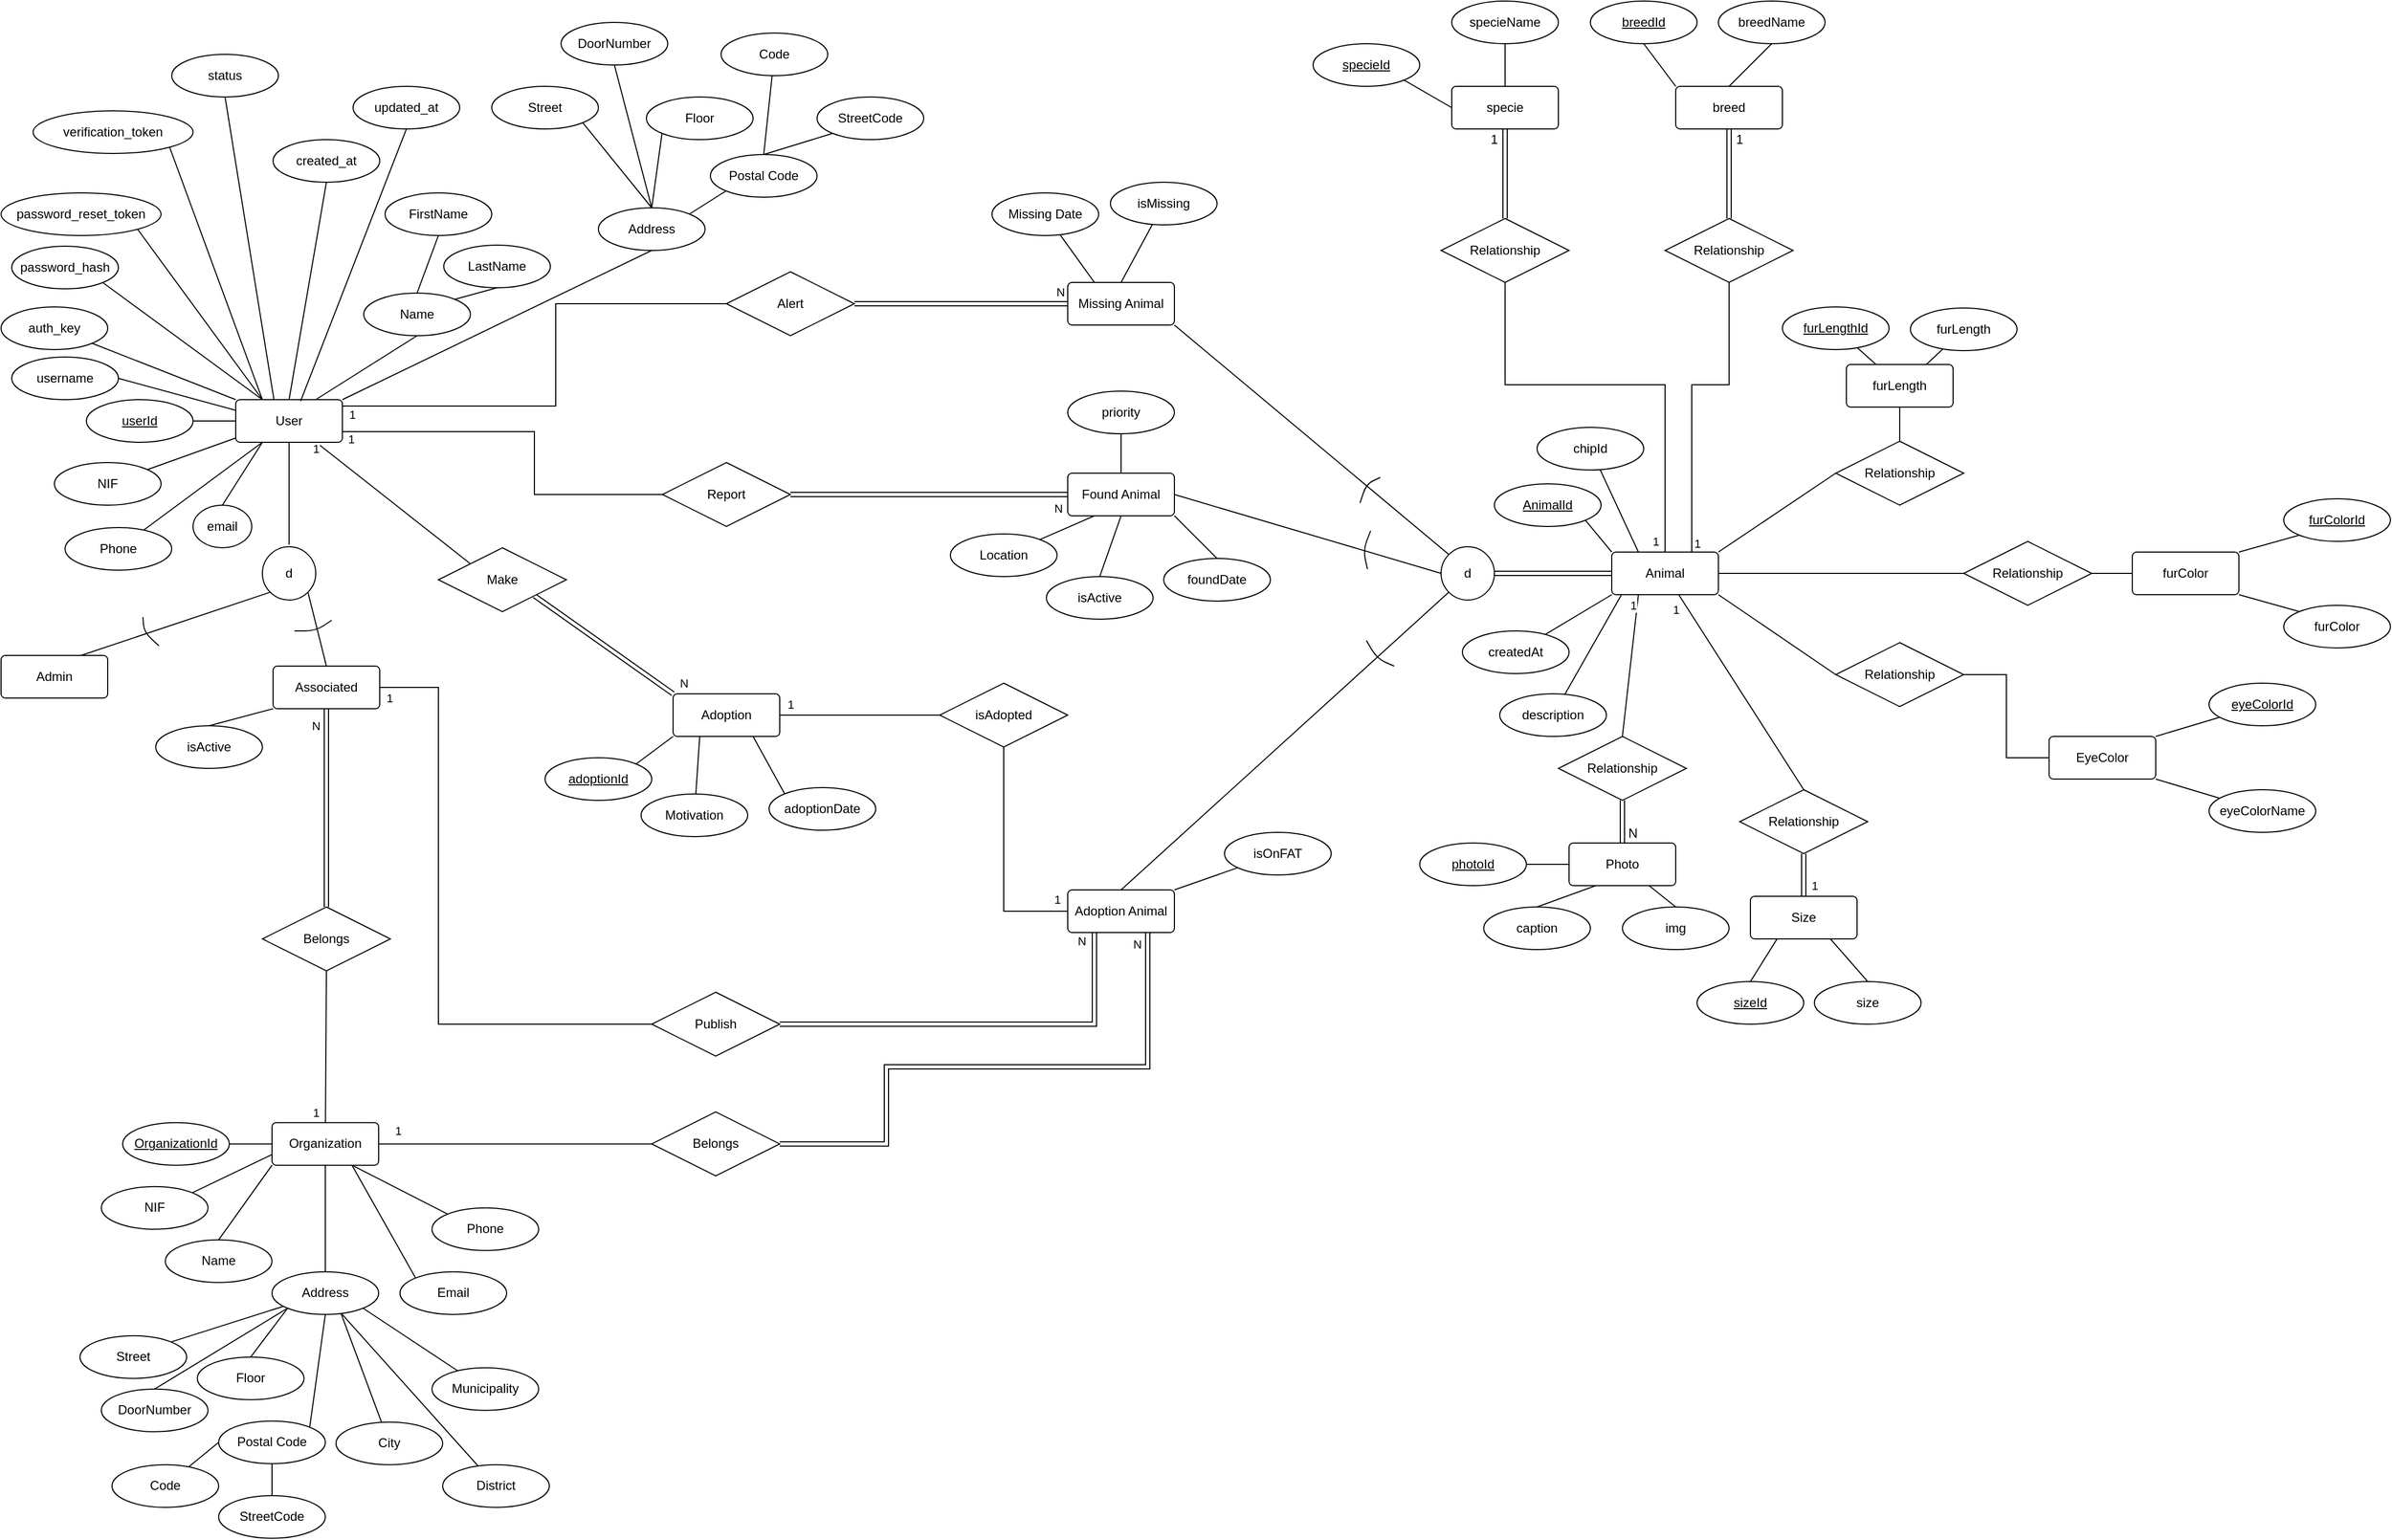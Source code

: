 <mxfile version="13.8.5" type="github">
  <diagram id="mFkcMuC9rqG0T3RHlBue" name="Page-1">
    <mxGraphModel dx="1422" dy="776" grid="1" gridSize="10" guides="1" tooltips="1" connect="1" arrows="1" fold="1" page="1" pageScale="1" pageWidth="1169" pageHeight="827" math="0" shadow="0">
      <root>
        <mxCell id="0" />
        <mxCell id="1" parent="0" />
        <mxCell id="_XHJdUySWQMbSV_TM1zQ-9" value="Admin" style="rounded=1;arcSize=10;whiteSpace=wrap;html=1;align=center;" parent="1" vertex="1">
          <mxGeometry y="714" width="100" height="40" as="geometry" />
        </mxCell>
        <mxCell id="_XHJdUySWQMbSV_TM1zQ-10" value="Associated" style="rounded=1;arcSize=10;whiteSpace=wrap;html=1;align=center;" parent="1" vertex="1">
          <mxGeometry x="255" y="724" width="100" height="40" as="geometry" />
        </mxCell>
        <mxCell id="_XHJdUySWQMbSV_TM1zQ-61" value="" style="group" parent="1" vertex="1" connectable="0">
          <mxGeometry x="295" y="691" as="geometry" />
        </mxCell>
        <mxCell id="_XHJdUySWQMbSV_TM1zQ-14" value="" style="endArrow=none;html=1;" parent="_XHJdUySWQMbSV_TM1zQ-61" edge="1">
          <mxGeometry width="50" height="50" relative="1" as="geometry">
            <mxPoint x="-20" as="sourcePoint" />
            <mxPoint x="15" y="-10" as="targetPoint" />
            <Array as="points">
              <mxPoint />
            </Array>
          </mxGeometry>
        </mxCell>
        <mxCell id="_XHJdUySWQMbSV_TM1zQ-62" value="" style="group;rotation=40;" parent="1" vertex="1" connectable="0">
          <mxGeometry x="134" y="692" as="geometry" />
        </mxCell>
        <mxCell id="_XHJdUySWQMbSV_TM1zQ-13" value="" style="endArrow=none;html=1;" parent="_XHJdUySWQMbSV_TM1zQ-62" edge="1">
          <mxGeometry width="50" height="50" relative="1" as="geometry">
            <mxPoint x="-1" y="-14" as="sourcePoint" />
            <mxPoint x="14" y="13" as="targetPoint" />
            <Array as="points">
              <mxPoint />
            </Array>
          </mxGeometry>
        </mxCell>
        <mxCell id="_XHJdUySWQMbSV_TM1zQ-92" value="Belongs" style="shape=rhombus;perimeter=rhombusPerimeter;whiteSpace=wrap;html=1;align=center;" parent="1" vertex="1">
          <mxGeometry x="245" y="950" width="120" height="60" as="geometry" />
        </mxCell>
        <mxCell id="_XHJdUySWQMbSV_TM1zQ-96" value="" style="endArrow=none;html=1;rounded=0;entryX=0.5;entryY=1;entryDx=0;entryDy=0;exitX=0.5;exitY=0;exitDx=0;exitDy=0;shape=link;" parent="1" source="_XHJdUySWQMbSV_TM1zQ-92" target="_XHJdUySWQMbSV_TM1zQ-10" edge="1">
          <mxGeometry relative="1" as="geometry">
            <mxPoint x="610" y="470" as="sourcePoint" />
            <mxPoint x="770" y="470" as="targetPoint" />
          </mxGeometry>
        </mxCell>
        <mxCell id="_XHJdUySWQMbSV_TM1zQ-128" value="N" style="edgeLabel;html=1;align=center;verticalAlign=middle;resizable=0;points=[];" parent="_XHJdUySWQMbSV_TM1zQ-96" vertex="1" connectable="0">
          <mxGeometry x="0.251" y="1" relative="1" as="geometry">
            <mxPoint x="-9" y="-54" as="offset" />
          </mxGeometry>
        </mxCell>
        <mxCell id="_XHJdUySWQMbSV_TM1zQ-105" style="edgeStyle=none;rounded=0;orthogonalLoop=1;jettySize=auto;html=1;exitX=0;exitY=1;exitDx=0;exitDy=0;entryX=0.5;entryY=0;entryDx=0;entryDy=0;endArrow=none;endFill=0;" parent="1" source="_XHJdUySWQMbSV_TM1zQ-101" target="_XHJdUySWQMbSV_TM1zQ-102" edge="1">
          <mxGeometry relative="1" as="geometry" />
        </mxCell>
        <mxCell id="_XHJdUySWQMbSV_TM1zQ-106" style="edgeStyle=none;rounded=0;orthogonalLoop=1;jettySize=auto;html=1;exitX=0;exitY=0;exitDx=0;exitDy=0;entryX=1;entryY=1;entryDx=0;entryDy=0;endArrow=none;endFill=0;" parent="1" source="_XHJdUySWQMbSV_TM1zQ-101" target="_XHJdUySWQMbSV_TM1zQ-103" edge="1">
          <mxGeometry relative="1" as="geometry" />
        </mxCell>
        <mxCell id="_XHJdUySWQMbSV_TM1zQ-107" style="edgeStyle=none;rounded=0;orthogonalLoop=1;jettySize=auto;html=1;exitX=0;exitY=0.5;exitDx=0;exitDy=0;entryX=1;entryY=0.5;entryDx=0;entryDy=0;endArrow=none;endFill=0;" parent="1" source="_XHJdUySWQMbSV_TM1zQ-101" target="_XHJdUySWQMbSV_TM1zQ-104" edge="1">
          <mxGeometry relative="1" as="geometry" />
        </mxCell>
        <mxCell id="_XHJdUySWQMbSV_TM1zQ-130" style="edgeStyle=none;rounded=0;orthogonalLoop=1;jettySize=auto;html=1;endArrow=none;endFill=0;entryX=0;entryY=0.5;entryDx=0;entryDy=0;shape=link;" parent="1" source="_XHJdUySWQMbSV_TM1zQ-101" target="_XHJdUySWQMbSV_TM1zQ-3" edge="1">
          <mxGeometry relative="1" as="geometry">
            <mxPoint x="1400" y="744" as="targetPoint" />
          </mxGeometry>
        </mxCell>
        <mxCell id="_XHJdUySWQMbSV_TM1zQ-101" value="d" style="ellipse;whiteSpace=wrap;html=1;aspect=fixed;" parent="1" vertex="1">
          <mxGeometry x="1350" y="612" width="50" height="50" as="geometry" />
        </mxCell>
        <mxCell id="U5pFRukm2JmZBXN3nTK0-14" style="edgeStyle=orthogonalEdgeStyle;rounded=0;orthogonalLoop=1;jettySize=auto;html=1;entryX=0.5;entryY=1;entryDx=0;entryDy=0;endArrow=none;endFill=0;exitX=0;exitY=0.5;exitDx=0;exitDy=0;" parent="1" source="_XHJdUySWQMbSV_TM1zQ-102" target="U5pFRukm2JmZBXN3nTK0-13" edge="1">
          <mxGeometry relative="1" as="geometry" />
        </mxCell>
        <mxCell id="U5pFRukm2JmZBXN3nTK0-17" value="1" style="edgeLabel;html=1;align=center;verticalAlign=middle;resizable=0;points=[];" parent="U5pFRukm2JmZBXN3nTK0-14" vertex="1" connectable="0">
          <mxGeometry x="-0.494" relative="1" as="geometry">
            <mxPoint x="44.12" y="-11.05" as="offset" />
          </mxGeometry>
        </mxCell>
        <mxCell id="_XHJdUySWQMbSV_TM1zQ-102" value="Adoption Animal" style="rounded=1;arcSize=10;whiteSpace=wrap;html=1;align=center;" parent="1" vertex="1">
          <mxGeometry x="1000" y="934" width="100" height="40" as="geometry" />
        </mxCell>
        <mxCell id="_XHJdUySWQMbSV_TM1zQ-103" value="Missing Animal" style="rounded=1;arcSize=10;whiteSpace=wrap;html=1;align=center;" parent="1" vertex="1">
          <mxGeometry x="1000" y="364" width="100" height="40" as="geometry" />
        </mxCell>
        <mxCell id="MiMDxGJ4IfNCkflv9vhh-8" style="edgeStyle=none;rounded=0;orthogonalLoop=1;jettySize=auto;html=1;exitX=0.5;exitY=0;exitDx=0;exitDy=0;endArrow=none;endFill=0;" parent="1" source="_XHJdUySWQMbSV_TM1zQ-104" target="MiMDxGJ4IfNCkflv9vhh-9" edge="1">
          <mxGeometry relative="1" as="geometry">
            <mxPoint x="1050" y="486" as="targetPoint" />
          </mxGeometry>
        </mxCell>
        <mxCell id="_XHJdUySWQMbSV_TM1zQ-104" value="Found Animal" style="rounded=1;arcSize=10;whiteSpace=wrap;html=1;align=center;" parent="1" vertex="1">
          <mxGeometry x="1000" y="543" width="100" height="40" as="geometry" />
        </mxCell>
        <mxCell id="_XHJdUySWQMbSV_TM1zQ-108" value="" style="group;rotation=110;" parent="1" vertex="1" connectable="0">
          <mxGeometry x="1280" y="553" as="geometry" />
        </mxCell>
        <mxCell id="_XHJdUySWQMbSV_TM1zQ-109" style="rounded=0;orthogonalLoop=1;jettySize=auto;html=1;exitX=0;exitY=1;exitDx=0;exitDy=0;entryX=0.5;entryY=0;entryDx=0;entryDy=0;endArrow=none;endFill=0;" parent="_XHJdUySWQMbSV_TM1zQ-108" edge="1">
          <mxGeometry relative="1" as="geometry" />
        </mxCell>
        <mxCell id="_XHJdUySWQMbSV_TM1zQ-110" value="" style="endArrow=none;html=1;" parent="_XHJdUySWQMbSV_TM1zQ-108" edge="1">
          <mxGeometry width="50" height="50" relative="1" as="geometry">
            <mxPoint x="13" y="-6" as="sourcePoint" />
            <mxPoint x="-6" y="18" as="targetPoint" />
            <Array as="points">
              <mxPoint />
            </Array>
          </mxGeometry>
        </mxCell>
        <mxCell id="_XHJdUySWQMbSV_TM1zQ-111" value="" style="group;rotation=60;" parent="1" vertex="1" connectable="0">
          <mxGeometry x="1290" y="717" as="geometry" />
        </mxCell>
        <mxCell id="_XHJdUySWQMbSV_TM1zQ-112" style="edgeStyle=none;rounded=0;orthogonalLoop=1;jettySize=auto;html=1;exitX=1;exitY=1;exitDx=0;exitDy=0;entryX=0.5;entryY=0;entryDx=0;entryDy=0;endArrow=none;endFill=0;" parent="_XHJdUySWQMbSV_TM1zQ-111" edge="1">
          <mxGeometry relative="1" as="geometry" />
        </mxCell>
        <mxCell id="_XHJdUySWQMbSV_TM1zQ-113" value="" style="endArrow=none;html=1;" parent="_XHJdUySWQMbSV_TM1zQ-111" edge="1">
          <mxGeometry width="50" height="50" relative="1" as="geometry">
            <mxPoint x="-10" y="-17" as="sourcePoint" />
            <mxPoint x="16" y="7" as="targetPoint" />
            <Array as="points">
              <mxPoint />
            </Array>
          </mxGeometry>
        </mxCell>
        <mxCell id="_XHJdUySWQMbSV_TM1zQ-115" style="rounded=0;orthogonalLoop=1;jettySize=auto;html=1;exitX=0;exitY=1;exitDx=0;exitDy=0;entryX=0.5;entryY=0;entryDx=0;entryDy=0;endArrow=none;endFill=0;" parent="1" edge="1">
          <mxGeometry relative="1" as="geometry" />
        </mxCell>
        <mxCell id="_XHJdUySWQMbSV_TM1zQ-126" value="" style="group" parent="1" vertex="1" connectable="0">
          <mxGeometry x="45" y="1040" width="490" height="320" as="geometry" />
        </mxCell>
        <mxCell id="_XHJdUySWQMbSV_TM1zQ-68" value="Name" style="ellipse;whiteSpace=wrap;html=1;align=center;" parent="_XHJdUySWQMbSV_TM1zQ-126" vertex="1">
          <mxGeometry x="109" y="222.35" width="100" height="40" as="geometry" />
        </mxCell>
        <mxCell id="_XHJdUySWQMbSV_TM1zQ-86" style="edgeStyle=none;rounded=0;orthogonalLoop=1;jettySize=auto;html=1;exitX=0.5;exitY=0;exitDx=0;exitDy=0;entryX=0;entryY=1;entryDx=0;entryDy=0;endArrow=none;endFill=0;" parent="_XHJdUySWQMbSV_TM1zQ-126" source="_XHJdUySWQMbSV_TM1zQ-68" target="_XHJdUySWQMbSV_TM1zQ-1" edge="1">
          <mxGeometry relative="1" as="geometry" />
        </mxCell>
        <mxCell id="_XHJdUySWQMbSV_TM1zQ-73" value="Address" style="ellipse;whiteSpace=wrap;html=1;align=center;" parent="_XHJdUySWQMbSV_TM1zQ-126" vertex="1">
          <mxGeometry x="209" y="252.35" width="100" height="40" as="geometry" />
        </mxCell>
        <mxCell id="_XHJdUySWQMbSV_TM1zQ-74" style="edgeStyle=none;rounded=0;orthogonalLoop=1;jettySize=auto;html=1;exitX=0.5;exitY=0;exitDx=0;exitDy=0;entryX=0;entryY=1;entryDx=0;entryDy=0;endArrow=none;endFill=0;" parent="_XHJdUySWQMbSV_TM1zQ-126" source="_XHJdUySWQMbSV_TM1zQ-75" target="_XHJdUySWQMbSV_TM1zQ-73" edge="1">
          <mxGeometry relative="1" as="geometry" />
        </mxCell>
        <mxCell id="_XHJdUySWQMbSV_TM1zQ-75" value="Floor" style="ellipse;whiteSpace=wrap;html=1;align=center;" parent="_XHJdUySWQMbSV_TM1zQ-126" vertex="1">
          <mxGeometry x="139" y="332.35" width="100" height="40" as="geometry" />
        </mxCell>
        <mxCell id="_XHJdUySWQMbSV_TM1zQ-76" style="edgeStyle=none;rounded=0;orthogonalLoop=1;jettySize=auto;html=1;exitX=0.5;exitY=0;exitDx=0;exitDy=0;endArrow=none;endFill=0;entryX=0;entryY=1;entryDx=0;entryDy=0;" parent="_XHJdUySWQMbSV_TM1zQ-126" source="_XHJdUySWQMbSV_TM1zQ-77" target="_XHJdUySWQMbSV_TM1zQ-73" edge="1">
          <mxGeometry relative="1" as="geometry">
            <mxPoint x="269" y="292.35" as="targetPoint" />
          </mxGeometry>
        </mxCell>
        <mxCell id="_XHJdUySWQMbSV_TM1zQ-77" value="DoorNumber" style="ellipse;whiteSpace=wrap;html=1;align=center;" parent="_XHJdUySWQMbSV_TM1zQ-126" vertex="1">
          <mxGeometry x="49" y="362.35" width="100" height="40" as="geometry" />
        </mxCell>
        <mxCell id="_XHJdUySWQMbSV_TM1zQ-78" style="edgeStyle=none;rounded=0;orthogonalLoop=1;jettySize=auto;html=1;exitX=1;exitY=0;exitDx=0;exitDy=0;endArrow=none;endFill=0;" parent="_XHJdUySWQMbSV_TM1zQ-126" source="_XHJdUySWQMbSV_TM1zQ-79" target="_XHJdUySWQMbSV_TM1zQ-73" edge="1">
          <mxGeometry relative="1" as="geometry" />
        </mxCell>
        <mxCell id="_XHJdUySWQMbSV_TM1zQ-79" value="Street" style="ellipse;whiteSpace=wrap;html=1;align=center;" parent="_XHJdUySWQMbSV_TM1zQ-126" vertex="1">
          <mxGeometry x="29" y="312.35" width="100" height="40" as="geometry" />
        </mxCell>
        <mxCell id="_XHJdUySWQMbSV_TM1zQ-80" style="edgeStyle=none;rounded=0;orthogonalLoop=1;jettySize=auto;html=1;exitX=1;exitY=0;exitDx=0;exitDy=0;entryX=0.5;entryY=1;entryDx=0;entryDy=0;endArrow=none;endFill=0;" parent="_XHJdUySWQMbSV_TM1zQ-126" source="_XHJdUySWQMbSV_TM1zQ-81" target="_XHJdUySWQMbSV_TM1zQ-73" edge="1">
          <mxGeometry relative="1" as="geometry" />
        </mxCell>
        <mxCell id="_XHJdUySWQMbSV_TM1zQ-81" value="Postal Code" style="ellipse;whiteSpace=wrap;html=1;align=center;" parent="_XHJdUySWQMbSV_TM1zQ-126" vertex="1">
          <mxGeometry x="159" y="392.35" width="100" height="40" as="geometry" />
        </mxCell>
        <mxCell id="_XHJdUySWQMbSV_TM1zQ-82" style="edgeStyle=none;rounded=0;orthogonalLoop=1;jettySize=auto;html=1;entryX=0;entryY=0.5;entryDx=0;entryDy=0;endArrow=none;endFill=0;" parent="_XHJdUySWQMbSV_TM1zQ-126" source="_XHJdUySWQMbSV_TM1zQ-83" target="_XHJdUySWQMbSV_TM1zQ-81" edge="1">
          <mxGeometry relative="1" as="geometry" />
        </mxCell>
        <mxCell id="_XHJdUySWQMbSV_TM1zQ-83" value="Code" style="ellipse;whiteSpace=wrap;html=1;align=center;" parent="_XHJdUySWQMbSV_TM1zQ-126" vertex="1">
          <mxGeometry x="59" y="433.35" width="100" height="40" as="geometry" />
        </mxCell>
        <mxCell id="_XHJdUySWQMbSV_TM1zQ-84" style="edgeStyle=none;rounded=0;orthogonalLoop=1;jettySize=auto;html=1;exitX=0.5;exitY=0;exitDx=0;exitDy=0;entryX=0.5;entryY=1;entryDx=0;entryDy=0;endArrow=none;endFill=0;" parent="_XHJdUySWQMbSV_TM1zQ-126" source="_XHJdUySWQMbSV_TM1zQ-85" target="_XHJdUySWQMbSV_TM1zQ-81" edge="1">
          <mxGeometry relative="1" as="geometry" />
        </mxCell>
        <mxCell id="_XHJdUySWQMbSV_TM1zQ-85" value="StreetCode" style="ellipse;whiteSpace=wrap;html=1;align=center;" parent="_XHJdUySWQMbSV_TM1zQ-126" vertex="1">
          <mxGeometry x="159" y="462.35" width="100" height="40" as="geometry" />
        </mxCell>
        <mxCell id="_XHJdUySWQMbSV_TM1zQ-87" style="edgeStyle=none;rounded=0;orthogonalLoop=1;jettySize=auto;html=1;exitX=0.5;exitY=0;exitDx=0;exitDy=0;entryX=0.5;entryY=1;entryDx=0;entryDy=0;endArrow=none;endFill=0;" parent="_XHJdUySWQMbSV_TM1zQ-126" source="_XHJdUySWQMbSV_TM1zQ-73" target="_XHJdUySWQMbSV_TM1zQ-1" edge="1">
          <mxGeometry relative="1" as="geometry" />
        </mxCell>
        <mxCell id="_XHJdUySWQMbSV_TM1zQ-1" value="Organization" style="rounded=1;arcSize=10;whiteSpace=wrap;html=1;align=center;" parent="_XHJdUySWQMbSV_TM1zQ-126" vertex="1">
          <mxGeometry x="209" y="112.35" width="100" height="40" as="geometry" />
        </mxCell>
        <mxCell id="_XHJdUySWQMbSV_TM1zQ-66" style="edgeStyle=none;rounded=0;orthogonalLoop=1;jettySize=auto;html=1;entryX=0;entryY=0.5;entryDx=0;entryDy=0;endArrow=none;endFill=0;" parent="_XHJdUySWQMbSV_TM1zQ-126" source="_XHJdUySWQMbSV_TM1zQ-65" target="_XHJdUySWQMbSV_TM1zQ-1" edge="1">
          <mxGeometry x="69" y="-117.65" as="geometry" />
        </mxCell>
        <mxCell id="_XHJdUySWQMbSV_TM1zQ-65" value="OrganizationId" style="ellipse;whiteSpace=wrap;html=1;align=center;fontStyle=4;" parent="_XHJdUySWQMbSV_TM1zQ-126" vertex="1">
          <mxGeometry x="69" y="112.35" width="100" height="40" as="geometry" />
        </mxCell>
        <mxCell id="_XHJdUySWQMbSV_TM1zQ-88" style="edgeStyle=none;rounded=0;orthogonalLoop=1;jettySize=auto;html=1;exitX=1;exitY=0;exitDx=0;exitDy=0;entryX=0;entryY=0.75;entryDx=0;entryDy=0;endArrow=none;endFill=0;" parent="_XHJdUySWQMbSV_TM1zQ-126" source="_XHJdUySWQMbSV_TM1zQ-69" target="_XHJdUySWQMbSV_TM1zQ-1" edge="1">
          <mxGeometry x="69" y="-117.65" as="geometry" />
        </mxCell>
        <mxCell id="_XHJdUySWQMbSV_TM1zQ-69" value="NIF" style="ellipse;whiteSpace=wrap;html=1;align=center;" parent="_XHJdUySWQMbSV_TM1zQ-126" vertex="1">
          <mxGeometry x="49" y="172.35" width="100" height="40" as="geometry" />
        </mxCell>
        <mxCell id="_XHJdUySWQMbSV_TM1zQ-90" style="edgeStyle=none;rounded=0;orthogonalLoop=1;jettySize=auto;html=1;exitX=0;exitY=0;exitDx=0;exitDy=0;entryX=0.75;entryY=1;entryDx=0;entryDy=0;endArrow=none;endFill=0;" parent="_XHJdUySWQMbSV_TM1zQ-126" source="_XHJdUySWQMbSV_TM1zQ-70" target="_XHJdUySWQMbSV_TM1zQ-1" edge="1">
          <mxGeometry x="69" y="-117.65" as="geometry" />
        </mxCell>
        <mxCell id="_XHJdUySWQMbSV_TM1zQ-70" value="Email" style="ellipse;whiteSpace=wrap;html=1;align=center;" parent="_XHJdUySWQMbSV_TM1zQ-126" vertex="1">
          <mxGeometry x="329" y="252.35" width="100" height="40" as="geometry" />
        </mxCell>
        <mxCell id="_XHJdUySWQMbSV_TM1zQ-89" style="edgeStyle=none;rounded=0;orthogonalLoop=1;jettySize=auto;html=1;exitX=0;exitY=0;exitDx=0;exitDy=0;endArrow=none;endFill=0;entryX=0.75;entryY=1;entryDx=0;entryDy=0;" parent="_XHJdUySWQMbSV_TM1zQ-126" source="_XHJdUySWQMbSV_TM1zQ-71" target="_XHJdUySWQMbSV_TM1zQ-1" edge="1">
          <mxGeometry x="69" y="-117.65" as="geometry">
            <mxPoint x="309" y="162.35" as="targetPoint" />
          </mxGeometry>
        </mxCell>
        <mxCell id="_XHJdUySWQMbSV_TM1zQ-71" value="Phone" style="ellipse;whiteSpace=wrap;html=1;align=center;" parent="_XHJdUySWQMbSV_TM1zQ-126" vertex="1">
          <mxGeometry x="359" y="192.35" width="100" height="40" as="geometry" />
        </mxCell>
        <mxCell id="_XHJdUySWQMbSV_TM1zQ-123" style="edgeStyle=none;rounded=0;orthogonalLoop=1;jettySize=auto;html=1;endArrow=none;endFill=0;entryX=0.646;entryY=0.969;entryDx=0;entryDy=0;entryPerimeter=0;" parent="_XHJdUySWQMbSV_TM1zQ-126" source="_XHJdUySWQMbSV_TM1zQ-120" target="_XHJdUySWQMbSV_TM1zQ-73" edge="1">
          <mxGeometry relative="1" as="geometry" />
        </mxCell>
        <mxCell id="_XHJdUySWQMbSV_TM1zQ-120" value="City" style="ellipse;whiteSpace=wrap;html=1;align=center;" parent="_XHJdUySWQMbSV_TM1zQ-126" vertex="1">
          <mxGeometry x="269" y="393.35" width="100" height="40" as="geometry" />
        </mxCell>
        <mxCell id="_XHJdUySWQMbSV_TM1zQ-125" style="edgeStyle=none;rounded=0;orthogonalLoop=1;jettySize=auto;html=1;entryX=0.658;entryY=0.999;entryDx=0;entryDy=0;entryPerimeter=0;endArrow=none;endFill=0;" parent="_XHJdUySWQMbSV_TM1zQ-126" source="_XHJdUySWQMbSV_TM1zQ-121" target="_XHJdUySWQMbSV_TM1zQ-73" edge="1">
          <mxGeometry relative="1" as="geometry" />
        </mxCell>
        <mxCell id="_XHJdUySWQMbSV_TM1zQ-121" value="District" style="ellipse;whiteSpace=wrap;html=1;align=center;" parent="_XHJdUySWQMbSV_TM1zQ-126" vertex="1">
          <mxGeometry x="369" y="433.35" width="100" height="40" as="geometry" />
        </mxCell>
        <mxCell id="_XHJdUySWQMbSV_TM1zQ-124" style="edgeStyle=none;rounded=0;orthogonalLoop=1;jettySize=auto;html=1;entryX=1;entryY=1;entryDx=0;entryDy=0;endArrow=none;endFill=0;" parent="_XHJdUySWQMbSV_TM1zQ-126" source="_XHJdUySWQMbSV_TM1zQ-122" target="_XHJdUySWQMbSV_TM1zQ-73" edge="1">
          <mxGeometry relative="1" as="geometry" />
        </mxCell>
        <mxCell id="_XHJdUySWQMbSV_TM1zQ-122" value="Municipality" style="ellipse;whiteSpace=wrap;html=1;align=center;" parent="_XHJdUySWQMbSV_TM1zQ-126" vertex="1">
          <mxGeometry x="359" y="342.35" width="100" height="40" as="geometry" />
        </mxCell>
        <mxCell id="_XHJdUySWQMbSV_TM1zQ-127" style="edgeStyle=none;rounded=0;orthogonalLoop=1;jettySize=auto;html=1;entryX=0.5;entryY=1;entryDx=0;entryDy=0;endArrow=none;endFill=0;" parent="1" source="_XHJdUySWQMbSV_TM1zQ-1" target="_XHJdUySWQMbSV_TM1zQ-92" edge="1">
          <mxGeometry relative="1" as="geometry" />
        </mxCell>
        <mxCell id="_XHJdUySWQMbSV_TM1zQ-129" value="1" style="edgeLabel;html=1;align=center;verticalAlign=middle;resizable=0;points=[];" parent="_XHJdUySWQMbSV_TM1zQ-127" vertex="1" connectable="0">
          <mxGeometry x="-0.626" y="-1" relative="1" as="geometry">
            <mxPoint x="-10.29" y="16.99" as="offset" />
          </mxGeometry>
        </mxCell>
        <mxCell id="_XHJdUySWQMbSV_TM1zQ-117" value="createdAt" style="ellipse;whiteSpace=wrap;html=1;align=center;" parent="1" vertex="1">
          <mxGeometry x="1370" y="691" width="100" height="40" as="geometry" />
        </mxCell>
        <mxCell id="MiMDxGJ4IfNCkflv9vhh-5" style="edgeStyle=none;rounded=0;orthogonalLoop=1;jettySize=auto;html=1;exitX=0.088;exitY=1.015;exitDx=0;exitDy=0;endArrow=none;endFill=0;exitPerimeter=0;" parent="1" source="_XHJdUySWQMbSV_TM1zQ-3" target="MiMDxGJ4IfNCkflv9vhh-6" edge="1">
          <mxGeometry relative="1" as="geometry">
            <mxPoint x="1570" y="740" as="targetPoint" />
          </mxGeometry>
        </mxCell>
        <mxCell id="_XHJdUySWQMbSV_TM1zQ-3" value="Animal" style="rounded=1;arcSize=10;whiteSpace=wrap;html=1;align=center;" parent="1" vertex="1">
          <mxGeometry x="1510" y="617" width="100" height="40" as="geometry" />
        </mxCell>
        <mxCell id="_XHJdUySWQMbSV_TM1zQ-118" style="edgeStyle=none;rounded=0;orthogonalLoop=1;jettySize=auto;html=1;entryX=0;entryY=1;entryDx=0;entryDy=0;endArrow=none;endFill=0;" parent="1" source="_XHJdUySWQMbSV_TM1zQ-117" target="_XHJdUySWQMbSV_TM1zQ-3" edge="1">
          <mxGeometry x="1380" y="454" as="geometry" />
        </mxCell>
        <mxCell id="_XHJdUySWQMbSV_TM1zQ-42" style="edgeStyle=none;rounded=0;orthogonalLoop=1;jettySize=auto;html=1;exitX=1;exitY=1;exitDx=0;exitDy=0;endArrow=none;endFill=0;entryX=0;entryY=0;entryDx=0;entryDy=0;" parent="1" source="_XHJdUySWQMbSV_TM1zQ-41" target="_XHJdUySWQMbSV_TM1zQ-3" edge="1">
          <mxGeometry x="1380" y="454" as="geometry">
            <mxPoint x="1560" y="617" as="targetPoint" />
          </mxGeometry>
        </mxCell>
        <mxCell id="_XHJdUySWQMbSV_TM1zQ-41" value="AnimalId" style="ellipse;whiteSpace=wrap;html=1;align=center;fontStyle=4;" parent="1" vertex="1">
          <mxGeometry x="1400" y="553" width="100" height="40" as="geometry" />
        </mxCell>
        <mxCell id="_XHJdUySWQMbSV_TM1zQ-48" value="furLength" style="ellipse;whiteSpace=wrap;html=1;align=center;" parent="1" vertex="1">
          <mxGeometry x="1790" y="388" width="100" height="40" as="geometry" />
        </mxCell>
        <mxCell id="_XHJdUySWQMbSV_TM1zQ-50" style="edgeStyle=none;rounded=0;orthogonalLoop=1;jettySize=auto;html=1;endArrow=none;endFill=0;entryX=0.75;entryY=0;entryDx=0;entryDy=0;" parent="1" source="_XHJdUySWQMbSV_TM1zQ-48" target="MiMDxGJ4IfNCkflv9vhh-61" edge="1">
          <mxGeometry x="1430" y="402" as="geometry">
            <mxPoint x="1770" y="398" as="targetPoint" />
          </mxGeometry>
        </mxCell>
        <mxCell id="_XHJdUySWQMbSV_TM1zQ-55" style="edgeStyle=orthogonalEdgeStyle;rounded=0;orthogonalLoop=1;jettySize=auto;html=1;entryX=0.75;entryY=0;entryDx=0;entryDy=0;endArrow=none;endFill=0;exitX=0.5;exitY=1;exitDx=0;exitDy=0;" parent="1" source="MiMDxGJ4IfNCkflv9vhh-22" target="_XHJdUySWQMbSV_TM1zQ-3" edge="1">
          <mxGeometry x="1380" y="454" as="geometry">
            <mxPoint x="1660" y="460" as="sourcePoint" />
            <Array as="points">
              <mxPoint x="1620" y="460" />
              <mxPoint x="1585" y="460" />
            </Array>
          </mxGeometry>
        </mxCell>
        <mxCell id="MiMDxGJ4IfNCkflv9vhh-24" value="1" style="edgeLabel;html=1;align=center;verticalAlign=middle;resizable=0;points=[];" parent="_XHJdUySWQMbSV_TM1zQ-55" vertex="1" connectable="0">
          <mxGeometry relative="1" as="geometry">
            <mxPoint x="5" y="136" as="offset" />
          </mxGeometry>
        </mxCell>
        <mxCell id="_XHJdUySWQMbSV_TM1zQ-146" style="edgeStyle=orthogonalEdgeStyle;rounded=0;orthogonalLoop=1;jettySize=auto;html=1;exitX=1;exitY=0.5;exitDx=0;exitDy=0;endArrow=none;endFill=0;shape=link;entryX=0.25;entryY=1;entryDx=0;entryDy=0;" parent="1" source="_XHJdUySWQMbSV_TM1zQ-133" target="_XHJdUySWQMbSV_TM1zQ-102" edge="1">
          <mxGeometry relative="1" as="geometry">
            <mxPoint x="1010" y="1000" as="targetPoint" />
            <Array as="points">
              <mxPoint x="1025" y="1060" />
            </Array>
          </mxGeometry>
        </mxCell>
        <mxCell id="_XHJdUySWQMbSV_TM1zQ-147" value="N" style="edgeLabel;html=1;align=center;verticalAlign=middle;resizable=0;points=[];" parent="_XHJdUySWQMbSV_TM1zQ-146" vertex="1" connectable="0">
          <mxGeometry x="0.297" y="-1" relative="1" as="geometry">
            <mxPoint x="36.14" y="-79" as="offset" />
          </mxGeometry>
        </mxCell>
        <mxCell id="_XHJdUySWQMbSV_TM1zQ-133" value="Publish" style="shape=rhombus;perimeter=rhombusPerimeter;whiteSpace=wrap;html=1;align=center;" parent="1" vertex="1">
          <mxGeometry x="610" y="1030" width="120" height="60" as="geometry" />
        </mxCell>
        <mxCell id="_XHJdUySWQMbSV_TM1zQ-136" style="edgeStyle=orthogonalEdgeStyle;rounded=0;orthogonalLoop=1;jettySize=auto;html=1;entryX=0;entryY=0.5;entryDx=0;entryDy=0;endArrow=none;endFill=0;exitX=1;exitY=0.5;exitDx=0;exitDy=0;" parent="1" source="_XHJdUySWQMbSV_TM1zQ-2" target="_XHJdUySWQMbSV_TM1zQ-135" edge="1">
          <mxGeometry relative="1" as="geometry">
            <mxPoint x="320" y="479" as="sourcePoint" />
            <Array as="points">
              <mxPoint x="320" y="480" />
              <mxPoint x="520" y="480" />
              <mxPoint x="520" y="384" />
            </Array>
          </mxGeometry>
        </mxCell>
        <mxCell id="_XHJdUySWQMbSV_TM1zQ-141" value="1" style="edgeLabel;html=1;align=center;verticalAlign=middle;resizable=0;points=[];" parent="_XHJdUySWQMbSV_TM1zQ-136" vertex="1" connectable="0">
          <mxGeometry x="-0.238" y="2" relative="1" as="geometry">
            <mxPoint x="-156" y="10" as="offset" />
          </mxGeometry>
        </mxCell>
        <mxCell id="U5pFRukm2JmZBXN3nTK0-11" style="edgeStyle=none;rounded=0;orthogonalLoop=1;jettySize=auto;html=1;entryX=0;entryY=0;entryDx=0;entryDy=0;endArrow=none;endFill=0;" parent="1" source="_XHJdUySWQMbSV_TM1zQ-2" target="U5pFRukm2JmZBXN3nTK0-10" edge="1">
          <mxGeometry relative="1" as="geometry" />
        </mxCell>
        <mxCell id="U5pFRukm2JmZBXN3nTK0-18" value="1" style="edgeLabel;html=1;align=center;verticalAlign=middle;resizable=0;points=[];" parent="U5pFRukm2JmZBXN3nTK0-11" vertex="1" connectable="0">
          <mxGeometry x="-0.236" relative="1" as="geometry">
            <mxPoint x="-55.81" y="-37.7" as="offset" />
          </mxGeometry>
        </mxCell>
        <mxCell id="_XHJdUySWQMbSV_TM1zQ-2" value="User" style="rounded=1;arcSize=10;whiteSpace=wrap;html=1;align=center;" parent="1" vertex="1">
          <mxGeometry x="220" y="474" width="100" height="40" as="geometry" />
        </mxCell>
        <mxCell id="_XHJdUySWQMbSV_TM1zQ-5" style="edgeStyle=orthogonalEdgeStyle;rounded=0;orthogonalLoop=1;jettySize=auto;html=1;entryX=0;entryY=0.5;entryDx=0;entryDy=0;endArrow=none;endFill=0;" parent="1" source="_XHJdUySWQMbSV_TM1zQ-4" target="_XHJdUySWQMbSV_TM1zQ-2" edge="1">
          <mxGeometry x="40" y="200" as="geometry" />
        </mxCell>
        <mxCell id="_XHJdUySWQMbSV_TM1zQ-4" value="userId" style="ellipse;whiteSpace=wrap;html=1;align=center;fontStyle=4;" parent="1" vertex="1">
          <mxGeometry x="80" y="474" width="100" height="40" as="geometry" />
        </mxCell>
        <mxCell id="_XHJdUySWQMbSV_TM1zQ-8" style="rounded=0;orthogonalLoop=1;jettySize=auto;html=1;endArrow=none;endFill=0;entryX=0.5;entryY=1;entryDx=0;entryDy=0;" parent="1" target="_XHJdUySWQMbSV_TM1zQ-2" edge="1">
          <mxGeometry x="40" y="200" as="geometry">
            <mxPoint x="270" y="610" as="sourcePoint" />
            <mxPoint x="290" y="520" as="targetPoint" />
          </mxGeometry>
        </mxCell>
        <mxCell id="_XHJdUySWQMbSV_TM1zQ-7" value="d" style="ellipse;whiteSpace=wrap;html=1;aspect=fixed;" parent="1" vertex="1">
          <mxGeometry x="245" y="612" width="50" height="50" as="geometry" />
        </mxCell>
        <mxCell id="_XHJdUySWQMbSV_TM1zQ-36" style="edgeStyle=none;rounded=0;orthogonalLoop=1;jettySize=auto;html=1;entryX=0;entryY=0.9;entryDx=0;entryDy=0;endArrow=none;endFill=0;entryPerimeter=0;" parent="1" source="_XHJdUySWQMbSV_TM1zQ-35" target="_XHJdUySWQMbSV_TM1zQ-2" edge="1">
          <mxGeometry x="40" y="200" as="geometry" />
        </mxCell>
        <mxCell id="_XHJdUySWQMbSV_TM1zQ-35" value="NIF" style="ellipse;whiteSpace=wrap;html=1;align=center;" parent="1" vertex="1">
          <mxGeometry x="50" y="533" width="100" height="40" as="geometry" />
        </mxCell>
        <mxCell id="_XHJdUySWQMbSV_TM1zQ-38" style="edgeStyle=none;rounded=0;orthogonalLoop=1;jettySize=auto;html=1;exitX=0.5;exitY=0;exitDx=0;exitDy=0;entryX=0.25;entryY=1;entryDx=0;entryDy=0;endArrow=none;endFill=0;" parent="1" source="_XHJdUySWQMbSV_TM1zQ-37" target="_XHJdUySWQMbSV_TM1zQ-2" edge="1">
          <mxGeometry x="40" y="200" as="geometry" />
        </mxCell>
        <mxCell id="_XHJdUySWQMbSV_TM1zQ-37" value="email" style="ellipse;whiteSpace=wrap;html=1;align=center;" parent="1" vertex="1">
          <mxGeometry x="180" y="573" width="55" height="40" as="geometry" />
        </mxCell>
        <mxCell id="_XHJdUySWQMbSV_TM1zQ-40" style="edgeStyle=none;rounded=0;orthogonalLoop=1;jettySize=auto;html=1;entryX=0.25;entryY=1;entryDx=0;entryDy=0;endArrow=none;endFill=0;" parent="1" source="_XHJdUySWQMbSV_TM1zQ-39" target="_XHJdUySWQMbSV_TM1zQ-2" edge="1">
          <mxGeometry x="40" y="200" as="geometry" />
        </mxCell>
        <mxCell id="_XHJdUySWQMbSV_TM1zQ-39" value="Phone" style="ellipse;whiteSpace=wrap;html=1;align=center;" parent="1" vertex="1">
          <mxGeometry x="60" y="594" width="100" height="40" as="geometry" />
        </mxCell>
        <mxCell id="_XHJdUySWQMbSV_TM1zQ-11" style="rounded=0;orthogonalLoop=1;jettySize=auto;html=1;exitX=0;exitY=1;exitDx=0;exitDy=0;entryX=0.75;entryY=0;entryDx=0;entryDy=0;endArrow=none;endFill=0;" parent="1" source="_XHJdUySWQMbSV_TM1zQ-7" target="_XHJdUySWQMbSV_TM1zQ-9" edge="1">
          <mxGeometry relative="1" as="geometry" />
        </mxCell>
        <mxCell id="_XHJdUySWQMbSV_TM1zQ-12" style="edgeStyle=none;rounded=0;orthogonalLoop=1;jettySize=auto;html=1;exitX=1;exitY=1;exitDx=0;exitDy=0;entryX=0.5;entryY=0;entryDx=0;entryDy=0;endArrow=none;endFill=0;" parent="1" source="_XHJdUySWQMbSV_TM1zQ-7" target="_XHJdUySWQMbSV_TM1zQ-10" edge="1">
          <mxGeometry relative="1" as="geometry" />
        </mxCell>
        <mxCell id="_XHJdUySWQMbSV_TM1zQ-137" style="edgeStyle=none;rounded=0;orthogonalLoop=1;jettySize=auto;html=1;exitX=1;exitY=0.5;exitDx=0;exitDy=0;entryX=0;entryY=0.5;entryDx=0;entryDy=0;endArrow=none;endFill=0;shape=link;" parent="1" source="_XHJdUySWQMbSV_TM1zQ-135" target="_XHJdUySWQMbSV_TM1zQ-103" edge="1">
          <mxGeometry relative="1" as="geometry" />
        </mxCell>
        <mxCell id="_XHJdUySWQMbSV_TM1zQ-139" value="N" style="edgeLabel;html=1;align=center;verticalAlign=middle;resizable=0;points=[];" parent="_XHJdUySWQMbSV_TM1zQ-137" vertex="1" connectable="0">
          <mxGeometry x="0.713" y="2" relative="1" as="geometry">
            <mxPoint x="21" y="-9" as="offset" />
          </mxGeometry>
        </mxCell>
        <mxCell id="_XHJdUySWQMbSV_TM1zQ-138" style="edgeStyle=orthogonalEdgeStyle;rounded=0;orthogonalLoop=1;jettySize=auto;html=1;entryX=0;entryY=0.5;entryDx=0;entryDy=0;endArrow=none;endFill=0;shape=link;exitX=1;exitY=0.5;exitDx=0;exitDy=0;" parent="1" source="g5hpthtUYgiMCNm3RAKt-8" target="_XHJdUySWQMbSV_TM1zQ-104" edge="1">
          <mxGeometry relative="1" as="geometry">
            <mxPoint x="610" y="476" as="sourcePoint" />
          </mxGeometry>
        </mxCell>
        <mxCell id="_XHJdUySWQMbSV_TM1zQ-140" value="N" style="edgeLabel;html=1;align=center;verticalAlign=middle;resizable=0;points=[];" parent="_XHJdUySWQMbSV_TM1zQ-138" vertex="1" connectable="0">
          <mxGeometry x="0.746" relative="1" as="geometry">
            <mxPoint x="24" y="13" as="offset" />
          </mxGeometry>
        </mxCell>
        <mxCell id="_XHJdUySWQMbSV_TM1zQ-135" value="Alert" style="shape=rhombus;perimeter=rhombusPerimeter;whiteSpace=wrap;html=1;align=center;" parent="1" vertex="1">
          <mxGeometry x="680" y="354" width="120" height="60" as="geometry" />
        </mxCell>
        <mxCell id="_XHJdUySWQMbSV_TM1zQ-142" value="" style="group;rotation=110;" parent="1" vertex="1" connectable="0">
          <mxGeometry x="1270" y="620" width="10" as="geometry" />
        </mxCell>
        <mxCell id="_XHJdUySWQMbSV_TM1zQ-143" style="edgeStyle=none;rounded=0;orthogonalLoop=1;jettySize=auto;html=1;exitX=1;exitY=1;exitDx=0;exitDy=0;entryX=0.5;entryY=0;entryDx=0;entryDy=0;endArrow=none;endFill=0;" parent="_XHJdUySWQMbSV_TM1zQ-142" edge="1">
          <mxGeometry relative="1" as="geometry" />
        </mxCell>
        <mxCell id="_XHJdUySWQMbSV_TM1zQ-144" value="" style="endArrow=none;html=1;" parent="_XHJdUySWQMbSV_TM1zQ-142" edge="1">
          <mxGeometry width="50" height="50" relative="1" as="geometry">
            <mxPoint x="14" y="-23" as="sourcePoint" />
            <mxPoint x="11" y="13" as="targetPoint" />
            <Array as="points">
              <mxPoint x="7" y="-5" />
            </Array>
          </mxGeometry>
        </mxCell>
        <mxCell id="_XHJdUySWQMbSV_TM1zQ-145" style="edgeStyle=orthogonalEdgeStyle;rounded=0;orthogonalLoop=1;jettySize=auto;html=1;exitX=1;exitY=0.5;exitDx=0;exitDy=0;entryX=0;entryY=0.5;entryDx=0;entryDy=0;endArrow=none;endFill=0;" parent="1" source="_XHJdUySWQMbSV_TM1zQ-10" target="_XHJdUySWQMbSV_TM1zQ-133" edge="1">
          <mxGeometry relative="1" as="geometry">
            <Array as="points">
              <mxPoint x="410" y="744" />
              <mxPoint x="410" y="1060" />
            </Array>
            <mxPoint x="560" y="1060" as="targetPoint" />
          </mxGeometry>
        </mxCell>
        <mxCell id="_XHJdUySWQMbSV_TM1zQ-148" value="1" style="edgeLabel;html=1;align=center;verticalAlign=middle;resizable=0;points=[];" parent="_XHJdUySWQMbSV_TM1zQ-145" vertex="1" connectable="0">
          <mxGeometry x="-0.613" relative="1" as="geometry">
            <mxPoint x="-46.06" y="-45.59" as="offset" />
          </mxGeometry>
        </mxCell>
        <mxCell id="_XHJdUySWQMbSV_TM1zQ-157" style="edgeStyle=none;rounded=0;orthogonalLoop=1;jettySize=auto;html=1;entryX=0.25;entryY=1;entryDx=0;entryDy=0;endArrow=none;endFill=0;" parent="1" source="_XHJdUySWQMbSV_TM1zQ-156" target="_XHJdUySWQMbSV_TM1zQ-104" edge="1">
          <mxGeometry relative="1" as="geometry" />
        </mxCell>
        <mxCell id="_XHJdUySWQMbSV_TM1zQ-156" value="Location" style="ellipse;whiteSpace=wrap;html=1;align=center;" parent="1" vertex="1">
          <mxGeometry x="890" y="600" width="100" height="40" as="geometry" />
        </mxCell>
        <mxCell id="f4FxOrE70DpgZQ_qf5H--2" style="rounded=0;orthogonalLoop=1;jettySize=auto;html=1;entryX=0.25;entryY=0;entryDx=0;entryDy=0;endArrow=none;endFill=0;" parent="1" source="f4FxOrE70DpgZQ_qf5H--1" target="_XHJdUySWQMbSV_TM1zQ-103" edge="1">
          <mxGeometry relative="1" as="geometry" />
        </mxCell>
        <mxCell id="f4FxOrE70DpgZQ_qf5H--1" value="Missing Date" style="ellipse;whiteSpace=wrap;html=1;align=center;" parent="1" vertex="1">
          <mxGeometry x="929" y="280" width="100" height="40" as="geometry" />
        </mxCell>
        <mxCell id="g5hpthtUYgiMCNm3RAKt-3" style="edgeStyle=orthogonalEdgeStyle;rounded=0;orthogonalLoop=1;jettySize=auto;html=1;endArrow=none;endFill=0;exitX=1;exitY=0.5;exitDx=0;exitDy=0;shape=link;entryX=0.75;entryY=1;entryDx=0;entryDy=0;" parent="1" source="g5hpthtUYgiMCNm3RAKt-1" target="_XHJdUySWQMbSV_TM1zQ-102" edge="1">
          <mxGeometry relative="1" as="geometry">
            <mxPoint x="1120" y="990" as="targetPoint" />
            <Array as="points">
              <mxPoint x="830" y="1172" />
              <mxPoint x="830" y="1100" />
              <mxPoint x="1075" y="1100" />
            </Array>
          </mxGeometry>
        </mxCell>
        <mxCell id="g5hpthtUYgiMCNm3RAKt-4" value="N" style="edgeLabel;html=1;align=center;verticalAlign=middle;resizable=0;points=[];" parent="g5hpthtUYgiMCNm3RAKt-3" vertex="1" connectable="0">
          <mxGeometry x="0.877" y="2" relative="1" as="geometry">
            <mxPoint x="-8" y="-22.82" as="offset" />
          </mxGeometry>
        </mxCell>
        <mxCell id="g5hpthtUYgiMCNm3RAKt-1" value="Belongs" style="shape=rhombus;perimeter=rhombusPerimeter;whiteSpace=wrap;html=1;align=center;" parent="1" vertex="1">
          <mxGeometry x="610" y="1142.35" width="120" height="60" as="geometry" />
        </mxCell>
        <mxCell id="g5hpthtUYgiMCNm3RAKt-2" style="edgeStyle=orthogonalEdgeStyle;rounded=0;orthogonalLoop=1;jettySize=auto;html=1;entryX=0;entryY=0.5;entryDx=0;entryDy=0;endArrow=none;endFill=0;" parent="1" source="_XHJdUySWQMbSV_TM1zQ-1" target="g5hpthtUYgiMCNm3RAKt-1" edge="1">
          <mxGeometry relative="1" as="geometry">
            <mxPoint x="560" y="1172.35" as="targetPoint" />
          </mxGeometry>
        </mxCell>
        <mxCell id="g5hpthtUYgiMCNm3RAKt-5" value="1" style="edgeLabel;html=1;align=center;verticalAlign=middle;resizable=0;points=[];" parent="g5hpthtUYgiMCNm3RAKt-2" vertex="1" connectable="0">
          <mxGeometry x="-0.685" y="1" relative="1" as="geometry">
            <mxPoint x="-22.94" y="-11.35" as="offset" />
          </mxGeometry>
        </mxCell>
        <mxCell id="g5hpthtUYgiMCNm3RAKt-9" style="rounded=0;orthogonalLoop=1;jettySize=auto;html=1;entryX=1;entryY=0.75;entryDx=0;entryDy=0;endArrow=none;endFill=0;exitX=0;exitY=0.5;exitDx=0;exitDy=0;edgeStyle=orthogonalEdgeStyle;" parent="1" source="g5hpthtUYgiMCNm3RAKt-8" target="_XHJdUySWQMbSV_TM1zQ-2" edge="1">
          <mxGeometry relative="1" as="geometry">
            <Array as="points">
              <mxPoint x="500" y="563" />
              <mxPoint x="500" y="504" />
            </Array>
          </mxGeometry>
        </mxCell>
        <mxCell id="g5hpthtUYgiMCNm3RAKt-10" value="1" style="edgeLabel;html=1;align=center;verticalAlign=middle;resizable=0;points=[];" parent="g5hpthtUYgiMCNm3RAKt-9" vertex="1" connectable="0">
          <mxGeometry x="0.797" y="1" relative="1" as="geometry">
            <mxPoint x="-29" y="6" as="offset" />
          </mxGeometry>
        </mxCell>
        <mxCell id="g5hpthtUYgiMCNm3RAKt-8" value="Report" style="shape=rhombus;perimeter=rhombusPerimeter;whiteSpace=wrap;html=1;align=center;" parent="1" vertex="1">
          <mxGeometry x="620" y="533" width="120" height="60" as="geometry" />
        </mxCell>
        <mxCell id="g5hpthtUYgiMCNm3RAKt-12" style="rounded=0;orthogonalLoop=1;jettySize=auto;html=1;exitX=0.5;exitY=0;exitDx=0;exitDy=0;entryX=0.5;entryY=1;entryDx=0;entryDy=0;endArrow=none;endFill=0;" parent="1" source="g5hpthtUYgiMCNm3RAKt-11" target="_XHJdUySWQMbSV_TM1zQ-104" edge="1">
          <mxGeometry relative="1" as="geometry" />
        </mxCell>
        <mxCell id="g5hpthtUYgiMCNm3RAKt-11" value="isActive" style="ellipse;whiteSpace=wrap;html=1;align=center;" parent="1" vertex="1">
          <mxGeometry x="980" y="640" width="100" height="40" as="geometry" />
        </mxCell>
        <mxCell id="g5hpthtUYgiMCNm3RAKt-14" style="edgeStyle=none;rounded=0;orthogonalLoop=1;jettySize=auto;html=1;entryX=0.5;entryY=0;entryDx=0;entryDy=0;endArrow=none;endFill=0;" parent="1" source="g5hpthtUYgiMCNm3RAKt-13" target="_XHJdUySWQMbSV_TM1zQ-103" edge="1">
          <mxGeometry relative="1" as="geometry" />
        </mxCell>
        <mxCell id="g5hpthtUYgiMCNm3RAKt-13" value="isMissing" style="ellipse;whiteSpace=wrap;html=1;align=center;" parent="1" vertex="1">
          <mxGeometry x="1040" y="270" width="100" height="40" as="geometry" />
        </mxCell>
        <mxCell id="g5hpthtUYgiMCNm3RAKt-16" style="edgeStyle=none;rounded=0;orthogonalLoop=1;jettySize=auto;html=1;exitX=0.5;exitY=0;exitDx=0;exitDy=0;entryX=0;entryY=1;entryDx=0;entryDy=0;endArrow=none;endFill=0;" parent="1" source="g5hpthtUYgiMCNm3RAKt-15" target="_XHJdUySWQMbSV_TM1zQ-10" edge="1">
          <mxGeometry relative="1" as="geometry" />
        </mxCell>
        <mxCell id="g5hpthtUYgiMCNm3RAKt-15" value="isActive" style="ellipse;whiteSpace=wrap;html=1;align=center;" parent="1" vertex="1">
          <mxGeometry x="145" y="780" width="100" height="40" as="geometry" />
        </mxCell>
        <mxCell id="g5hpthtUYgiMCNm3RAKt-19" style="edgeStyle=none;rounded=0;orthogonalLoop=1;jettySize=auto;html=1;entryX=1;entryY=0;entryDx=0;entryDy=0;endArrow=none;endFill=0;" parent="1" source="g5hpthtUYgiMCNm3RAKt-18" target="_XHJdUySWQMbSV_TM1zQ-102" edge="1">
          <mxGeometry relative="1" as="geometry" />
        </mxCell>
        <mxCell id="g5hpthtUYgiMCNm3RAKt-18" value="isOnFAT" style="ellipse;whiteSpace=wrap;html=1;align=center;" parent="1" vertex="1">
          <mxGeometry x="1147" y="880" width="100" height="40" as="geometry" />
        </mxCell>
        <mxCell id="MiMDxGJ4IfNCkflv9vhh-1" style="rounded=0;orthogonalLoop=1;jettySize=auto;html=1;exitX=0.5;exitY=0;exitDx=0;exitDy=0;entryX=1;entryY=1;entryDx=0;entryDy=0;endArrow=none;endFill=0;" parent="1" source="MiMDxGJ4IfNCkflv9vhh-2" target="_XHJdUySWQMbSV_TM1zQ-104" edge="1">
          <mxGeometry relative="1" as="geometry">
            <mxPoint x="1160" y="587" as="targetPoint" />
          </mxGeometry>
        </mxCell>
        <mxCell id="MiMDxGJ4IfNCkflv9vhh-2" value="foundDate" style="ellipse;whiteSpace=wrap;html=1;align=center;" parent="1" vertex="1">
          <mxGeometry x="1090" y="623" width="100" height="40" as="geometry" />
        </mxCell>
        <mxCell id="MiMDxGJ4IfNCkflv9vhh-4" style="rounded=0;orthogonalLoop=1;jettySize=auto;html=1;entryX=0.25;entryY=0;entryDx=0;entryDy=0;endArrow=none;endFill=0;" parent="1" source="MiMDxGJ4IfNCkflv9vhh-3" target="_XHJdUySWQMbSV_TM1zQ-3" edge="1">
          <mxGeometry relative="1" as="geometry" />
        </mxCell>
        <mxCell id="MiMDxGJ4IfNCkflv9vhh-3" value="chipId" style="ellipse;whiteSpace=wrap;html=1;align=center;" parent="1" vertex="1">
          <mxGeometry x="1440" y="500" width="100" height="40" as="geometry" />
        </mxCell>
        <mxCell id="MiMDxGJ4IfNCkflv9vhh-6" value="description" style="ellipse;whiteSpace=wrap;html=1;align=center;" parent="1" vertex="1">
          <mxGeometry x="1405" y="750" width="100" height="40" as="geometry" />
        </mxCell>
        <mxCell id="MiMDxGJ4IfNCkflv9vhh-9" value="priority" style="ellipse;whiteSpace=wrap;html=1;align=center;" parent="1" vertex="1">
          <mxGeometry x="1000" y="466" width="100" height="40" as="geometry" />
        </mxCell>
        <mxCell id="MiMDxGJ4IfNCkflv9vhh-17" style="edgeStyle=orthogonalEdgeStyle;rounded=0;orthogonalLoop=1;jettySize=auto;html=1;exitX=0.5;exitY=1;exitDx=0;exitDy=0;entryX=0.5;entryY=0;entryDx=0;entryDy=0;endArrow=none;endFill=0;shape=link;" parent="1" source="MiMDxGJ4IfNCkflv9vhh-11" target="MiMDxGJ4IfNCkflv9vhh-16" edge="1">
          <mxGeometry relative="1" as="geometry" />
        </mxCell>
        <mxCell id="MiMDxGJ4IfNCkflv9vhh-11" value="specie" style="rounded=1;arcSize=10;whiteSpace=wrap;html=1;align=center;" parent="1" vertex="1">
          <mxGeometry x="1360" y="180" width="100" height="40" as="geometry" />
        </mxCell>
        <mxCell id="MiMDxGJ4IfNCkflv9vhh-13" style="edgeStyle=none;rounded=0;orthogonalLoop=1;jettySize=auto;html=1;exitX=1;exitY=1;exitDx=0;exitDy=0;entryX=0;entryY=0.5;entryDx=0;entryDy=0;endArrow=none;endFill=0;" parent="1" source="MiMDxGJ4IfNCkflv9vhh-12" target="MiMDxGJ4IfNCkflv9vhh-11" edge="1">
          <mxGeometry relative="1" as="geometry" />
        </mxCell>
        <mxCell id="MiMDxGJ4IfNCkflv9vhh-12" value="specieId" style="ellipse;whiteSpace=wrap;html=1;align=center;fontStyle=4;" parent="1" vertex="1">
          <mxGeometry x="1230" y="140" width="100" height="40" as="geometry" />
        </mxCell>
        <mxCell id="MiMDxGJ4IfNCkflv9vhh-15" style="edgeStyle=none;rounded=0;orthogonalLoop=1;jettySize=auto;html=1;exitX=0.5;exitY=1;exitDx=0;exitDy=0;entryX=0.5;entryY=0;entryDx=0;entryDy=0;endArrow=none;endFill=0;" parent="1" source="MiMDxGJ4IfNCkflv9vhh-14" target="MiMDxGJ4IfNCkflv9vhh-11" edge="1">
          <mxGeometry relative="1" as="geometry" />
        </mxCell>
        <mxCell id="MiMDxGJ4IfNCkflv9vhh-14" value="specieName" style="ellipse;whiteSpace=wrap;html=1;align=center;" parent="1" vertex="1">
          <mxGeometry x="1360" y="100" width="100" height="40" as="geometry" />
        </mxCell>
        <mxCell id="MiMDxGJ4IfNCkflv9vhh-18" style="edgeStyle=orthogonalEdgeStyle;rounded=0;orthogonalLoop=1;jettySize=auto;html=1;exitX=0.5;exitY=1;exitDx=0;exitDy=0;entryX=0.5;entryY=0;entryDx=0;entryDy=0;endArrow=none;endFill=0;" parent="1" source="MiMDxGJ4IfNCkflv9vhh-16" target="_XHJdUySWQMbSV_TM1zQ-3" edge="1">
          <mxGeometry relative="1" as="geometry">
            <Array as="points">
              <mxPoint x="1410" y="460" />
              <mxPoint x="1560" y="460" />
            </Array>
          </mxGeometry>
        </mxCell>
        <mxCell id="MiMDxGJ4IfNCkflv9vhh-19" value="1" style="edgeLabel;html=1;align=center;verticalAlign=middle;resizable=0;points=[];" parent="MiMDxGJ4IfNCkflv9vhh-18" vertex="1" connectable="0">
          <mxGeometry x="-0.524" y="29" relative="1" as="geometry">
            <mxPoint x="141" y="176" as="offset" />
          </mxGeometry>
        </mxCell>
        <mxCell id="MiMDxGJ4IfNCkflv9vhh-16" value="Relationship" style="shape=rhombus;perimeter=rhombusPerimeter;whiteSpace=wrap;html=1;align=center;" parent="1" vertex="1">
          <mxGeometry x="1350" y="304" width="120" height="60" as="geometry" />
        </mxCell>
        <mxCell id="MiMDxGJ4IfNCkflv9vhh-20" value="1" style="text;html=1;strokeColor=none;fillColor=none;align=center;verticalAlign=middle;whiteSpace=wrap;rounded=0;" parent="1" vertex="1">
          <mxGeometry x="1395" y="225" width="10" height="10" as="geometry" />
        </mxCell>
        <mxCell id="MiMDxGJ4IfNCkflv9vhh-23" style="edgeStyle=orthogonalEdgeStyle;rounded=0;orthogonalLoop=1;jettySize=auto;html=1;exitX=0.5;exitY=1;exitDx=0;exitDy=0;entryX=0.5;entryY=0;entryDx=0;entryDy=0;endArrow=none;endFill=0;shape=link;" parent="1" source="MiMDxGJ4IfNCkflv9vhh-21" target="MiMDxGJ4IfNCkflv9vhh-22" edge="1">
          <mxGeometry relative="1" as="geometry" />
        </mxCell>
        <mxCell id="MiMDxGJ4IfNCkflv9vhh-21" value="breed" style="rounded=1;arcSize=10;whiteSpace=wrap;html=1;align=center;" parent="1" vertex="1">
          <mxGeometry x="1570" y="180" width="100" height="40" as="geometry" />
        </mxCell>
        <mxCell id="MiMDxGJ4IfNCkflv9vhh-22" value="Relationship" style="shape=rhombus;perimeter=rhombusPerimeter;whiteSpace=wrap;html=1;align=center;" parent="1" vertex="1">
          <mxGeometry x="1560" y="304" width="120" height="60" as="geometry" />
        </mxCell>
        <mxCell id="MiMDxGJ4IfNCkflv9vhh-25" value="1" style="text;html=1;strokeColor=none;fillColor=none;align=center;verticalAlign=middle;whiteSpace=wrap;rounded=0;" parent="1" vertex="1">
          <mxGeometry x="1620" y="225" width="20" height="10" as="geometry" />
        </mxCell>
        <mxCell id="MiMDxGJ4IfNCkflv9vhh-27" style="edgeStyle=none;rounded=0;orthogonalLoop=1;jettySize=auto;html=1;exitX=0.5;exitY=1;exitDx=0;exitDy=0;entryX=0;entryY=0;entryDx=0;entryDy=0;endArrow=none;endFill=0;" parent="1" source="MiMDxGJ4IfNCkflv9vhh-28" target="MiMDxGJ4IfNCkflv9vhh-21" edge="1">
          <mxGeometry relative="1" as="geometry">
            <mxPoint x="1620" y="160" as="targetPoint" />
          </mxGeometry>
        </mxCell>
        <mxCell id="MiMDxGJ4IfNCkflv9vhh-28" value="breedId" style="ellipse;whiteSpace=wrap;html=1;align=center;fontStyle=4;" parent="1" vertex="1">
          <mxGeometry x="1490" y="100" width="100" height="40" as="geometry" />
        </mxCell>
        <mxCell id="MiMDxGJ4IfNCkflv9vhh-29" style="edgeStyle=none;rounded=0;orthogonalLoop=1;jettySize=auto;html=1;exitX=0.5;exitY=1;exitDx=0;exitDy=0;entryX=0.5;entryY=0;entryDx=0;entryDy=0;endArrow=none;endFill=0;" parent="1" source="MiMDxGJ4IfNCkflv9vhh-30" target="MiMDxGJ4IfNCkflv9vhh-21" edge="1">
          <mxGeometry relative="1" as="geometry">
            <mxPoint x="1690" y="180" as="targetPoint" />
          </mxGeometry>
        </mxCell>
        <mxCell id="MiMDxGJ4IfNCkflv9vhh-30" value="breedName" style="ellipse;whiteSpace=wrap;html=1;align=center;fontStyle=0;" parent="1" vertex="1">
          <mxGeometry x="1610" y="100" width="100" height="40" as="geometry" />
        </mxCell>
        <mxCell id="MiMDxGJ4IfNCkflv9vhh-39" style="edgeStyle=orthogonalEdgeStyle;rounded=0;orthogonalLoop=1;jettySize=auto;html=1;exitX=0.5;exitY=0;exitDx=0;exitDy=0;entryX=0.5;entryY=1;entryDx=0;entryDy=0;endArrow=none;endFill=0;shape=link;" parent="1" source="MiMDxGJ4IfNCkflv9vhh-31" target="MiMDxGJ4IfNCkflv9vhh-37" edge="1">
          <mxGeometry relative="1" as="geometry" />
        </mxCell>
        <mxCell id="MiMDxGJ4IfNCkflv9vhh-31" value="Photo" style="rounded=1;arcSize=10;whiteSpace=wrap;html=1;align=center;" parent="1" vertex="1">
          <mxGeometry x="1470" y="890" width="100" height="40" as="geometry" />
        </mxCell>
        <mxCell id="MiMDxGJ4IfNCkflv9vhh-34" style="rounded=0;orthogonalLoop=1;jettySize=auto;html=1;exitX=1;exitY=0.5;exitDx=0;exitDy=0;entryX=0;entryY=0.5;entryDx=0;entryDy=0;endArrow=none;endFill=0;" parent="1" source="MiMDxGJ4IfNCkflv9vhh-33" target="MiMDxGJ4IfNCkflv9vhh-31" edge="1">
          <mxGeometry relative="1" as="geometry" />
        </mxCell>
        <mxCell id="MiMDxGJ4IfNCkflv9vhh-33" value="photoId" style="ellipse;whiteSpace=wrap;html=1;align=center;fontStyle=4;" parent="1" vertex="1">
          <mxGeometry x="1330" y="890" width="100" height="40" as="geometry" />
        </mxCell>
        <mxCell id="MiMDxGJ4IfNCkflv9vhh-35" style="rounded=0;orthogonalLoop=1;jettySize=auto;html=1;exitX=0.5;exitY=0;exitDx=0;exitDy=0;entryX=0.75;entryY=1;entryDx=0;entryDy=0;endArrow=none;endFill=0;" parent="1" source="MiMDxGJ4IfNCkflv9vhh-36" target="MiMDxGJ4IfNCkflv9vhh-31" edge="1">
          <mxGeometry relative="1" as="geometry">
            <mxPoint x="1630" y="964" as="targetPoint" />
          </mxGeometry>
        </mxCell>
        <mxCell id="MiMDxGJ4IfNCkflv9vhh-36" value="img" style="ellipse;whiteSpace=wrap;html=1;align=center;fontStyle=0;" parent="1" vertex="1">
          <mxGeometry x="1520" y="950" width="100" height="40" as="geometry" />
        </mxCell>
        <mxCell id="MiMDxGJ4IfNCkflv9vhh-38" style="rounded=0;orthogonalLoop=1;jettySize=auto;html=1;exitX=0.5;exitY=0;exitDx=0;exitDy=0;entryX=0.25;entryY=1;entryDx=0;entryDy=0;endArrow=none;endFill=0;" parent="1" source="MiMDxGJ4IfNCkflv9vhh-37" target="_XHJdUySWQMbSV_TM1zQ-3" edge="1">
          <mxGeometry relative="1" as="geometry">
            <mxPoint x="1440" y="860" as="sourcePoint" />
            <mxPoint x="1555" y="677" as="targetPoint" />
          </mxGeometry>
        </mxCell>
        <mxCell id="MiMDxGJ4IfNCkflv9vhh-41" value="1" style="edgeLabel;html=1;align=center;verticalAlign=middle;resizable=0;points=[];" parent="MiMDxGJ4IfNCkflv9vhh-38" vertex="1" connectable="0">
          <mxGeometry x="0.648" relative="1" as="geometry">
            <mxPoint x="-2.39" y="-13.11" as="offset" />
          </mxGeometry>
        </mxCell>
        <mxCell id="MiMDxGJ4IfNCkflv9vhh-37" value="Relationship" style="shape=rhombus;perimeter=rhombusPerimeter;whiteSpace=wrap;html=1;align=center;" parent="1" vertex="1">
          <mxGeometry x="1460" y="790" width="120" height="60" as="geometry" />
        </mxCell>
        <mxCell id="MiMDxGJ4IfNCkflv9vhh-40" value="N" style="text;html=1;strokeColor=none;fillColor=none;align=center;verticalAlign=middle;whiteSpace=wrap;rounded=0;" parent="1" vertex="1">
          <mxGeometry x="1520" y="878" width="20" height="6" as="geometry" />
        </mxCell>
        <mxCell id="MiMDxGJ4IfNCkflv9vhh-44" value="1" style="edgeStyle=orthogonalEdgeStyle;shape=link;rounded=0;orthogonalLoop=1;jettySize=auto;html=1;exitX=0.5;exitY=0;exitDx=0;exitDy=0;entryX=0.5;entryY=1;entryDx=0;entryDy=0;endArrow=none;endFill=0;" parent="1" source="MiMDxGJ4IfNCkflv9vhh-42" target="MiMDxGJ4IfNCkflv9vhh-43" edge="1">
          <mxGeometry y="-14" relative="1" as="geometry">
            <Array as="points">
              <mxPoint x="1690" y="920" />
              <mxPoint x="1690" y="920" />
            </Array>
            <mxPoint x="-4" y="10" as="offset" />
          </mxGeometry>
        </mxCell>
        <mxCell id="MiMDxGJ4IfNCkflv9vhh-42" value="Size" style="rounded=1;arcSize=10;whiteSpace=wrap;html=1;align=center;" parent="1" vertex="1">
          <mxGeometry x="1640" y="940" width="100" height="40" as="geometry" />
        </mxCell>
        <mxCell id="MiMDxGJ4IfNCkflv9vhh-45" value="1" style="rounded=0;orthogonalLoop=1;jettySize=auto;html=1;endArrow=none;endFill=0;" parent="1" target="_XHJdUySWQMbSV_TM1zQ-3" edge="1">
          <mxGeometry x="0.913" y="9" relative="1" as="geometry">
            <mxPoint x="1690" y="840" as="sourcePoint" />
            <mxPoint x="1585" y="657" as="targetPoint" />
            <mxPoint y="1" as="offset" />
          </mxGeometry>
        </mxCell>
        <mxCell id="MiMDxGJ4IfNCkflv9vhh-43" value="Relationship" style="shape=rhombus;perimeter=rhombusPerimeter;whiteSpace=wrap;html=1;align=center;" parent="1" vertex="1">
          <mxGeometry x="1630" y="840" width="120" height="60" as="geometry" />
        </mxCell>
        <mxCell id="MiMDxGJ4IfNCkflv9vhh-47" style="edgeStyle=none;rounded=0;orthogonalLoop=1;jettySize=auto;html=1;exitX=0.5;exitY=0;exitDx=0;exitDy=0;entryX=0.25;entryY=1;entryDx=0;entryDy=0;endArrow=none;endFill=0;" parent="1" source="MiMDxGJ4IfNCkflv9vhh-46" target="MiMDxGJ4IfNCkflv9vhh-42" edge="1">
          <mxGeometry relative="1" as="geometry" />
        </mxCell>
        <mxCell id="MiMDxGJ4IfNCkflv9vhh-46" value="sizeId" style="ellipse;whiteSpace=wrap;html=1;align=center;fontStyle=4;" parent="1" vertex="1">
          <mxGeometry x="1590" y="1020" width="100" height="40" as="geometry" />
        </mxCell>
        <mxCell id="MiMDxGJ4IfNCkflv9vhh-48" style="edgeStyle=none;rounded=0;orthogonalLoop=1;jettySize=auto;html=1;exitX=0.5;exitY=0;exitDx=0;exitDy=0;entryX=0.75;entryY=1;entryDx=0;entryDy=0;endArrow=none;endFill=0;" parent="1" source="MiMDxGJ4IfNCkflv9vhh-49" target="MiMDxGJ4IfNCkflv9vhh-42" edge="1">
          <mxGeometry relative="1" as="geometry">
            <mxPoint x="1775" y="980" as="targetPoint" />
          </mxGeometry>
        </mxCell>
        <mxCell id="MiMDxGJ4IfNCkflv9vhh-49" value="size" style="ellipse;whiteSpace=wrap;html=1;align=center;fontStyle=0;" parent="1" vertex="1">
          <mxGeometry x="1700" y="1020" width="100" height="40" as="geometry" />
        </mxCell>
        <mxCell id="MiMDxGJ4IfNCkflv9vhh-59" value="EyeColor" style="rounded=1;arcSize=10;whiteSpace=wrap;html=1;align=center;" parent="1" vertex="1">
          <mxGeometry x="1920" y="790" width="100" height="40" as="geometry" />
        </mxCell>
        <mxCell id="MiMDxGJ4IfNCkflv9vhh-102" style="edgeStyle=orthogonalEdgeStyle;rounded=0;orthogonalLoop=1;jettySize=auto;html=1;exitX=0.5;exitY=1;exitDx=0;exitDy=0;entryX=0.5;entryY=0;entryDx=0;entryDy=0;endArrow=none;endFill=0;" parent="1" source="MiMDxGJ4IfNCkflv9vhh-61" target="MiMDxGJ4IfNCkflv9vhh-101" edge="1">
          <mxGeometry relative="1" as="geometry" />
        </mxCell>
        <mxCell id="MiMDxGJ4IfNCkflv9vhh-61" value="furLength" style="rounded=1;arcSize=10;whiteSpace=wrap;html=1;align=center;" parent="1" vertex="1">
          <mxGeometry x="1730" y="441" width="100" height="40" as="geometry" />
        </mxCell>
        <mxCell id="MiMDxGJ4IfNCkflv9vhh-65" style="edgeStyle=none;rounded=0;orthogonalLoop=1;jettySize=auto;html=1;endArrow=none;endFill=0;" parent="1" source="MiMDxGJ4IfNCkflv9vhh-63" target="MiMDxGJ4IfNCkflv9vhh-61" edge="1">
          <mxGeometry relative="1" as="geometry" />
        </mxCell>
        <mxCell id="MiMDxGJ4IfNCkflv9vhh-63" value="furLengthId" style="ellipse;whiteSpace=wrap;html=1;align=center;fontStyle=4;" parent="1" vertex="1">
          <mxGeometry x="1670" y="387" width="100" height="40" as="geometry" />
        </mxCell>
        <mxCell id="MiMDxGJ4IfNCkflv9vhh-64" style="edgeStyle=none;rounded=0;orthogonalLoop=1;jettySize=auto;html=1;exitX=0.5;exitY=0;exitDx=0;exitDy=0;endArrow=none;endFill=0;" parent="1" source="MiMDxGJ4IfNCkflv9vhh-61" edge="1">
          <mxGeometry relative="1" as="geometry">
            <mxPoint x="1780" y="441" as="targetPoint" />
          </mxGeometry>
        </mxCell>
        <mxCell id="MiMDxGJ4IfNCkflv9vhh-103" style="rounded=0;orthogonalLoop=1;jettySize=auto;html=1;exitX=0;exitY=0.5;exitDx=0;exitDy=0;entryX=1;entryY=0;entryDx=0;entryDy=0;endArrow=none;endFill=0;" parent="1" source="MiMDxGJ4IfNCkflv9vhh-101" target="_XHJdUySWQMbSV_TM1zQ-3" edge="1">
          <mxGeometry relative="1" as="geometry" />
        </mxCell>
        <mxCell id="MiMDxGJ4IfNCkflv9vhh-101" value="Relationship" style="shape=rhombus;perimeter=rhombusPerimeter;whiteSpace=wrap;html=1;align=center;" parent="1" vertex="1">
          <mxGeometry x="1720" y="513" width="120" height="60" as="geometry" />
        </mxCell>
        <mxCell id="MiMDxGJ4IfNCkflv9vhh-114" style="edgeStyle=orthogonalEdgeStyle;rounded=0;orthogonalLoop=1;jettySize=auto;html=1;entryX=1;entryY=0.5;entryDx=0;entryDy=0;endArrow=none;endFill=0;" parent="1" source="MiMDxGJ4IfNCkflv9vhh-112" target="_XHJdUySWQMbSV_TM1zQ-3" edge="1">
          <mxGeometry relative="1" as="geometry" />
        </mxCell>
        <mxCell id="MiMDxGJ4IfNCkflv9vhh-112" value="Relationship" style="shape=rhombus;perimeter=rhombusPerimeter;whiteSpace=wrap;html=1;align=center;" parent="1" vertex="1">
          <mxGeometry x="1840" y="607" width="120" height="60" as="geometry" />
        </mxCell>
        <mxCell id="MiMDxGJ4IfNCkflv9vhh-121" style="edgeStyle=orthogonalEdgeStyle;rounded=0;orthogonalLoop=1;jettySize=auto;html=1;entryX=1;entryY=0.5;entryDx=0;entryDy=0;endArrow=none;endFill=0;" parent="1" source="MiMDxGJ4IfNCkflv9vhh-115" target="MiMDxGJ4IfNCkflv9vhh-112" edge="1">
          <mxGeometry relative="1" as="geometry" />
        </mxCell>
        <mxCell id="MiMDxGJ4IfNCkflv9vhh-115" value="furColor" style="rounded=1;arcSize=10;whiteSpace=wrap;html=1;align=center;" parent="1" vertex="1">
          <mxGeometry x="1998" y="617" width="100" height="40" as="geometry" />
        </mxCell>
        <mxCell id="MiMDxGJ4IfNCkflv9vhh-116" style="rounded=0;orthogonalLoop=1;jettySize=auto;html=1;exitX=0;exitY=1;exitDx=0;exitDy=0;entryX=1;entryY=0;entryDx=0;entryDy=0;endArrow=none;endFill=0;" parent="1" source="MiMDxGJ4IfNCkflv9vhh-117" target="MiMDxGJ4IfNCkflv9vhh-115" edge="1">
          <mxGeometry relative="1" as="geometry" />
        </mxCell>
        <mxCell id="MiMDxGJ4IfNCkflv9vhh-117" value="furColorId" style="ellipse;whiteSpace=wrap;html=1;align=center;fontStyle=4;" parent="1" vertex="1">
          <mxGeometry x="2140" y="567" width="100" height="40" as="geometry" />
        </mxCell>
        <mxCell id="MiMDxGJ4IfNCkflv9vhh-118" style="rounded=0;orthogonalLoop=1;jettySize=auto;html=1;exitX=0;exitY=0;exitDx=0;exitDy=0;endArrow=none;endFill=0;entryX=1;entryY=1;entryDx=0;entryDy=0;" parent="1" source="MiMDxGJ4IfNCkflv9vhh-119" target="MiMDxGJ4IfNCkflv9vhh-115" edge="1">
          <mxGeometry relative="1" as="geometry" />
        </mxCell>
        <mxCell id="MiMDxGJ4IfNCkflv9vhh-119" value="furColor" style="ellipse;whiteSpace=wrap;html=1;align=center;" parent="1" vertex="1">
          <mxGeometry x="2140" y="667" width="100" height="40" as="geometry" />
        </mxCell>
        <mxCell id="MiMDxGJ4IfNCkflv9vhh-123" style="edgeStyle=orthogonalEdgeStyle;rounded=0;orthogonalLoop=1;jettySize=auto;html=1;entryX=0;entryY=0.5;entryDx=0;entryDy=0;endArrow=none;endFill=0;" parent="1" source="MiMDxGJ4IfNCkflv9vhh-122" target="MiMDxGJ4IfNCkflv9vhh-59" edge="1">
          <mxGeometry relative="1" as="geometry" />
        </mxCell>
        <mxCell id="MiMDxGJ4IfNCkflv9vhh-124" style="rounded=0;orthogonalLoop=1;jettySize=auto;html=1;entryX=1;entryY=1;entryDx=0;entryDy=0;endArrow=none;endFill=0;exitX=0;exitY=0.5;exitDx=0;exitDy=0;" parent="1" source="MiMDxGJ4IfNCkflv9vhh-122" target="_XHJdUySWQMbSV_TM1zQ-3" edge="1">
          <mxGeometry relative="1" as="geometry" />
        </mxCell>
        <mxCell id="MiMDxGJ4IfNCkflv9vhh-122" value="Relationship" style="shape=rhombus;perimeter=rhombusPerimeter;whiteSpace=wrap;html=1;align=center;" parent="1" vertex="1">
          <mxGeometry x="1720" y="702" width="120" height="60" as="geometry" />
        </mxCell>
        <mxCell id="MiMDxGJ4IfNCkflv9vhh-127" style="rounded=0;orthogonalLoop=1;jettySize=auto;html=1;entryX=1;entryY=0;entryDx=0;entryDy=0;endArrow=none;endFill=0;" parent="1" source="MiMDxGJ4IfNCkflv9vhh-125" target="MiMDxGJ4IfNCkflv9vhh-59" edge="1">
          <mxGeometry relative="1" as="geometry" />
        </mxCell>
        <mxCell id="MiMDxGJ4IfNCkflv9vhh-125" value="eyeColorId" style="ellipse;whiteSpace=wrap;html=1;align=center;fontStyle=4;" parent="1" vertex="1">
          <mxGeometry x="2070" y="740" width="100" height="40" as="geometry" />
        </mxCell>
        <mxCell id="MiMDxGJ4IfNCkflv9vhh-128" style="rounded=0;orthogonalLoop=1;jettySize=auto;html=1;entryX=1;entryY=1;entryDx=0;entryDy=0;endArrow=none;endFill=0;" parent="1" source="MiMDxGJ4IfNCkflv9vhh-126" target="MiMDxGJ4IfNCkflv9vhh-59" edge="1">
          <mxGeometry relative="1" as="geometry" />
        </mxCell>
        <mxCell id="MiMDxGJ4IfNCkflv9vhh-126" value="eyeColorName" style="ellipse;whiteSpace=wrap;html=1;align=center;" parent="1" vertex="1">
          <mxGeometry x="2070" y="840" width="100" height="40" as="geometry" />
        </mxCell>
        <mxCell id="zulpsvngGmDIfZ2tsgrX-1" style="rounded=0;orthogonalLoop=1;jettySize=auto;html=1;exitX=0.5;exitY=0;exitDx=0;exitDy=0;entryX=0.25;entryY=1;entryDx=0;entryDy=0;endArrow=none;endFill=0;" parent="1" source="zulpsvngGmDIfZ2tsgrX-2" target="MiMDxGJ4IfNCkflv9vhh-31" edge="1">
          <mxGeometry relative="1" as="geometry">
            <mxPoint x="1435" y="960" as="targetPoint" />
          </mxGeometry>
        </mxCell>
        <mxCell id="zulpsvngGmDIfZ2tsgrX-2" value="caption" style="ellipse;whiteSpace=wrap;html=1;align=center;fontStyle=0;" parent="1" vertex="1">
          <mxGeometry x="1390" y="950" width="100" height="40" as="geometry" />
        </mxCell>
        <mxCell id="U5pFRukm2JmZBXN3nTK0-1" value="Adoption" style="rounded=1;arcSize=10;whiteSpace=wrap;html=1;align=center;" parent="1" vertex="1">
          <mxGeometry x="630" y="750" width="100" height="40" as="geometry" />
        </mxCell>
        <mxCell id="U5pFRukm2JmZBXN3nTK0-5" style="edgeStyle=none;rounded=0;orthogonalLoop=1;jettySize=auto;html=1;entryX=0.25;entryY=1;entryDx=0;entryDy=0;endArrow=none;endFill=0;" parent="1" source="U5pFRukm2JmZBXN3nTK0-2" target="U5pFRukm2JmZBXN3nTK0-1" edge="1">
          <mxGeometry relative="1" as="geometry" />
        </mxCell>
        <mxCell id="U5pFRukm2JmZBXN3nTK0-2" value="Motivation" style="ellipse;whiteSpace=wrap;html=1;align=center;" parent="1" vertex="1">
          <mxGeometry x="600" y="844" width="100" height="40" as="geometry" />
        </mxCell>
        <mxCell id="U5pFRukm2JmZBXN3nTK0-4" style="rounded=0;orthogonalLoop=1;jettySize=auto;html=1;entryX=0;entryY=1;entryDx=0;entryDy=0;endArrow=none;endFill=0;exitX=1;exitY=0;exitDx=0;exitDy=0;" parent="1" source="U5pFRukm2JmZBXN3nTK0-3" target="U5pFRukm2JmZBXN3nTK0-1" edge="1">
          <mxGeometry relative="1" as="geometry" />
        </mxCell>
        <mxCell id="U5pFRukm2JmZBXN3nTK0-3" value="adoptionId" style="ellipse;whiteSpace=wrap;html=1;align=center;fontStyle=4;" parent="1" vertex="1">
          <mxGeometry x="510" y="810" width="100" height="40" as="geometry" />
        </mxCell>
        <mxCell id="U5pFRukm2JmZBXN3nTK0-7" style="edgeStyle=none;rounded=0;orthogonalLoop=1;jettySize=auto;html=1;entryX=0.75;entryY=1;entryDx=0;entryDy=0;endArrow=none;endFill=0;exitX=0;exitY=0;exitDx=0;exitDy=0;" parent="1" source="U5pFRukm2JmZBXN3nTK0-8" target="U5pFRukm2JmZBXN3nTK0-1" edge="1">
          <mxGeometry relative="1" as="geometry">
            <mxPoint x="840.518" y="766.631" as="sourcePoint" />
            <mxPoint x="790.0" y="758" as="targetPoint" />
          </mxGeometry>
        </mxCell>
        <mxCell id="U5pFRukm2JmZBXN3nTK0-8" value="adoptionDate" style="ellipse;whiteSpace=wrap;html=1;align=center;" parent="1" vertex="1">
          <mxGeometry x="720" y="838" width="100" height="40" as="geometry" />
        </mxCell>
        <mxCell id="U5pFRukm2JmZBXN3nTK0-12" style="edgeStyle=none;rounded=0;orthogonalLoop=1;jettySize=auto;html=1;exitX=1;exitY=1;exitDx=0;exitDy=0;entryX=0;entryY=0;entryDx=0;entryDy=0;endArrow=none;endFill=0;shape=link;" parent="1" source="U5pFRukm2JmZBXN3nTK0-10" target="U5pFRukm2JmZBXN3nTK0-1" edge="1">
          <mxGeometry relative="1" as="geometry" />
        </mxCell>
        <mxCell id="U5pFRukm2JmZBXN3nTK0-19" value="N" style="edgeLabel;html=1;align=center;verticalAlign=middle;resizable=0;points=[];" parent="U5pFRukm2JmZBXN3nTK0-12" vertex="1" connectable="0">
          <mxGeometry x="0.386" y="1" relative="1" as="geometry">
            <mxPoint x="49.24" y="19" as="offset" />
          </mxGeometry>
        </mxCell>
        <mxCell id="U5pFRukm2JmZBXN3nTK0-10" value="Make" style="shape=rhombus;perimeter=rhombusPerimeter;whiteSpace=wrap;html=1;align=center;" parent="1" vertex="1">
          <mxGeometry x="410" y="613" width="120" height="60" as="geometry" />
        </mxCell>
        <mxCell id="U5pFRukm2JmZBXN3nTK0-15" style="edgeStyle=none;rounded=0;orthogonalLoop=1;jettySize=auto;html=1;exitX=0;exitY=0.5;exitDx=0;exitDy=0;entryX=1;entryY=0.5;entryDx=0;entryDy=0;endArrow=none;endFill=0;" parent="1" source="U5pFRukm2JmZBXN3nTK0-13" target="U5pFRukm2JmZBXN3nTK0-1" edge="1">
          <mxGeometry relative="1" as="geometry" />
        </mxCell>
        <mxCell id="U5pFRukm2JmZBXN3nTK0-16" value="1" style="edgeLabel;html=1;align=center;verticalAlign=middle;resizable=0;points=[];" parent="U5pFRukm2JmZBXN3nTK0-15" vertex="1" connectable="0">
          <mxGeometry x="0.648" y="-1" relative="1" as="geometry">
            <mxPoint x="-16.47" y="-9" as="offset" />
          </mxGeometry>
        </mxCell>
        <mxCell id="U5pFRukm2JmZBXN3nTK0-13" value="isAdopted" style="shape=rhombus;perimeter=rhombusPerimeter;whiteSpace=wrap;html=1;align=center;" parent="1" vertex="1">
          <mxGeometry x="880" y="740" width="120" height="60" as="geometry" />
        </mxCell>
        <mxCell id="qlrLdv76kINhOPQXNaBP-1" value="" style="group" vertex="1" connectable="0" parent="1">
          <mxGeometry x="460" y="120" width="405" height="214" as="geometry" />
        </mxCell>
        <mxCell id="_XHJdUySWQMbSV_TM1zQ-21" value="Address" style="ellipse;whiteSpace=wrap;html=1;align=center;" parent="qlrLdv76kINhOPQXNaBP-1" vertex="1">
          <mxGeometry x="100" y="174" width="100" height="40" as="geometry" />
        </mxCell>
        <mxCell id="_XHJdUySWQMbSV_TM1zQ-27" style="edgeStyle=none;rounded=0;orthogonalLoop=1;jettySize=auto;html=1;exitX=0;exitY=1;exitDx=0;exitDy=0;entryX=0.5;entryY=0;entryDx=0;entryDy=0;endArrow=none;endFill=0;" parent="qlrLdv76kINhOPQXNaBP-1" source="_XHJdUySWQMbSV_TM1zQ-22" target="_XHJdUySWQMbSV_TM1zQ-21" edge="1">
          <mxGeometry x="-75" as="geometry" />
        </mxCell>
        <mxCell id="_XHJdUySWQMbSV_TM1zQ-22" value="Floor" style="ellipse;whiteSpace=wrap;html=1;align=center;" parent="qlrLdv76kINhOPQXNaBP-1" vertex="1">
          <mxGeometry x="145" y="70" width="100" height="40" as="geometry" />
        </mxCell>
        <mxCell id="_XHJdUySWQMbSV_TM1zQ-26" style="edgeStyle=none;rounded=0;orthogonalLoop=1;jettySize=auto;html=1;exitX=0.5;exitY=1;exitDx=0;exitDy=0;endArrow=none;endFill=0;entryX=0.5;entryY=0;entryDx=0;entryDy=0;" parent="qlrLdv76kINhOPQXNaBP-1" source="_XHJdUySWQMbSV_TM1zQ-23" target="_XHJdUySWQMbSV_TM1zQ-21" edge="1">
          <mxGeometry x="-75" as="geometry" />
        </mxCell>
        <mxCell id="_XHJdUySWQMbSV_TM1zQ-23" value="DoorNumber" style="ellipse;whiteSpace=wrap;html=1;align=center;" parent="qlrLdv76kINhOPQXNaBP-1" vertex="1">
          <mxGeometry x="65" width="100" height="40" as="geometry" />
        </mxCell>
        <mxCell id="_XHJdUySWQMbSV_TM1zQ-25" style="edgeStyle=none;rounded=0;orthogonalLoop=1;jettySize=auto;html=1;exitX=1;exitY=1;exitDx=0;exitDy=0;entryX=0.5;entryY=0;entryDx=0;entryDy=0;endArrow=none;endFill=0;" parent="qlrLdv76kINhOPQXNaBP-1" source="_XHJdUySWQMbSV_TM1zQ-24" target="_XHJdUySWQMbSV_TM1zQ-21" edge="1">
          <mxGeometry x="-75" as="geometry" />
        </mxCell>
        <mxCell id="_XHJdUySWQMbSV_TM1zQ-24" value="Street" style="ellipse;whiteSpace=wrap;html=1;align=center;" parent="qlrLdv76kINhOPQXNaBP-1" vertex="1">
          <mxGeometry y="60" width="100" height="40" as="geometry" />
        </mxCell>
        <mxCell id="_XHJdUySWQMbSV_TM1zQ-30" style="edgeStyle=none;rounded=0;orthogonalLoop=1;jettySize=auto;html=1;entryX=1;entryY=0;entryDx=0;entryDy=0;endArrow=none;endFill=0;exitX=0;exitY=1;exitDx=0;exitDy=0;" parent="qlrLdv76kINhOPQXNaBP-1" source="_XHJdUySWQMbSV_TM1zQ-28" target="_XHJdUySWQMbSV_TM1zQ-21" edge="1">
          <mxGeometry x="-75" as="geometry">
            <mxPoint x="225" y="174" as="sourcePoint" />
          </mxGeometry>
        </mxCell>
        <mxCell id="_XHJdUySWQMbSV_TM1zQ-28" value="Postal Code" style="ellipse;whiteSpace=wrap;html=1;align=center;" parent="qlrLdv76kINhOPQXNaBP-1" vertex="1">
          <mxGeometry x="205" y="124" width="100" height="40" as="geometry" />
        </mxCell>
        <mxCell id="_XHJdUySWQMbSV_TM1zQ-32" style="edgeStyle=none;rounded=0;orthogonalLoop=1;jettySize=auto;html=1;entryX=0.5;entryY=0;entryDx=0;entryDy=0;endArrow=none;endFill=0;" parent="qlrLdv76kINhOPQXNaBP-1" source="_XHJdUySWQMbSV_TM1zQ-31" target="_XHJdUySWQMbSV_TM1zQ-28" edge="1">
          <mxGeometry x="-75" as="geometry" />
        </mxCell>
        <mxCell id="_XHJdUySWQMbSV_TM1zQ-31" value="Code" style="ellipse;whiteSpace=wrap;html=1;align=center;" parent="qlrLdv76kINhOPQXNaBP-1" vertex="1">
          <mxGeometry x="215" y="10" width="100" height="40" as="geometry" />
        </mxCell>
        <mxCell id="_XHJdUySWQMbSV_TM1zQ-34" style="edgeStyle=none;rounded=0;orthogonalLoop=1;jettySize=auto;html=1;exitX=0;exitY=1;exitDx=0;exitDy=0;entryX=0.5;entryY=0;entryDx=0;entryDy=0;endArrow=none;endFill=0;" parent="qlrLdv76kINhOPQXNaBP-1" source="_XHJdUySWQMbSV_TM1zQ-33" target="_XHJdUySWQMbSV_TM1zQ-28" edge="1">
          <mxGeometry x="-75" as="geometry" />
        </mxCell>
        <mxCell id="_XHJdUySWQMbSV_TM1zQ-33" value="StreetCode" style="ellipse;whiteSpace=wrap;html=1;align=center;" parent="qlrLdv76kINhOPQXNaBP-1" vertex="1">
          <mxGeometry x="305" y="70" width="100" height="40" as="geometry" />
        </mxCell>
        <mxCell id="_XHJdUySWQMbSV_TM1zQ-29" style="edgeStyle=none;rounded=0;orthogonalLoop=1;jettySize=auto;html=1;exitX=0.5;exitY=1;exitDx=0;exitDy=0;entryX=1;entryY=0;entryDx=0;entryDy=0;endArrow=none;endFill=0;" parent="1" source="_XHJdUySWQMbSV_TM1zQ-21" target="_XHJdUySWQMbSV_TM1zQ-2" edge="1">
          <mxGeometry x="-75" as="geometry" />
        </mxCell>
        <mxCell id="qlrLdv76kINhOPQXNaBP-9" style="edgeStyle=none;rounded=0;orthogonalLoop=1;jettySize=auto;html=1;exitX=1;exitY=0.5;exitDx=0;exitDy=0;entryX=0;entryY=0.25;entryDx=0;entryDy=0;endArrow=none;endFill=0;" edge="1" parent="1" source="qlrLdv76kINhOPQXNaBP-10" target="_XHJdUySWQMbSV_TM1zQ-2">
          <mxGeometry x="-200" y="150" as="geometry">
            <mxPoint x="55" y="424" as="targetPoint" />
          </mxGeometry>
        </mxCell>
        <mxCell id="qlrLdv76kINhOPQXNaBP-10" value="username" style="ellipse;whiteSpace=wrap;html=1;align=center;" vertex="1" parent="1">
          <mxGeometry x="10" y="434" width="100" height="40" as="geometry" />
        </mxCell>
        <mxCell id="qlrLdv76kINhOPQXNaBP-11" style="edgeStyle=none;rounded=0;orthogonalLoop=1;jettySize=auto;html=1;exitX=1;exitY=1;exitDx=0;exitDy=0;endArrow=none;endFill=0;entryX=0;entryY=0;entryDx=0;entryDy=0;" edge="1" parent="1" source="qlrLdv76kINhOPQXNaBP-12" target="_XHJdUySWQMbSV_TM1zQ-2">
          <mxGeometry x="85" y="80" as="geometry">
            <mxPoint x="39" y="330" as="targetPoint" />
          </mxGeometry>
        </mxCell>
        <mxCell id="qlrLdv76kINhOPQXNaBP-12" value="auth_key" style="ellipse;whiteSpace=wrap;html=1;align=center;" vertex="1" parent="1">
          <mxGeometry y="387" width="100" height="40" as="geometry" />
        </mxCell>
        <mxCell id="qlrLdv76kINhOPQXNaBP-13" style="edgeStyle=none;rounded=0;orthogonalLoop=1;jettySize=auto;html=1;exitX=1;exitY=1;exitDx=0;exitDy=0;entryX=0.25;entryY=0;entryDx=0;entryDy=0;endArrow=none;endFill=0;" edge="1" parent="1" source="qlrLdv76kINhOPQXNaBP-14" target="_XHJdUySWQMbSV_TM1zQ-2">
          <mxGeometry x="50" y="56" as="geometry">
            <mxPoint x="305" y="330" as="targetPoint" />
          </mxGeometry>
        </mxCell>
        <mxCell id="qlrLdv76kINhOPQXNaBP-14" value="password_hash" style="ellipse;whiteSpace=wrap;html=1;align=center;" vertex="1" parent="1">
          <mxGeometry x="10" y="330" width="100" height="40" as="geometry" />
        </mxCell>
        <mxCell id="qlrLdv76kINhOPQXNaBP-15" style="edgeStyle=none;rounded=0;orthogonalLoop=1;jettySize=auto;html=1;exitX=1;exitY=1;exitDx=0;exitDy=0;entryX=0.25;entryY=0;entryDx=0;entryDy=0;endArrow=none;endFill=0;" edge="1" parent="1" source="qlrLdv76kINhOPQXNaBP-16" target="_XHJdUySWQMbSV_TM1zQ-2">
          <mxGeometry x="155" y="96" as="geometry">
            <mxPoint x="410" y="370" as="targetPoint" />
          </mxGeometry>
        </mxCell>
        <mxCell id="qlrLdv76kINhOPQXNaBP-16" value="password_reset_token" style="ellipse;whiteSpace=wrap;html=1;align=center;" vertex="1" parent="1">
          <mxGeometry y="280" width="150" height="40" as="geometry" />
        </mxCell>
        <mxCell id="qlrLdv76kINhOPQXNaBP-17" style="edgeStyle=none;rounded=0;orthogonalLoop=1;jettySize=auto;html=1;exitX=0.5;exitY=1;exitDx=0;exitDy=0;entryX=0.358;entryY=-0.004;entryDx=0;entryDy=0;endArrow=none;endFill=0;entryPerimeter=0;" edge="1" parent="1" source="qlrLdv76kINhOPQXNaBP-18" target="_XHJdUySWQMbSV_TM1zQ-2">
          <mxGeometry x="235" y="16" as="geometry">
            <mxPoint x="490" y="290" as="targetPoint" />
          </mxGeometry>
        </mxCell>
        <mxCell id="qlrLdv76kINhOPQXNaBP-18" value="status" style="ellipse;whiteSpace=wrap;html=1;align=center;" vertex="1" parent="1">
          <mxGeometry x="160" y="150" width="100" height="40" as="geometry" />
        </mxCell>
        <mxCell id="qlrLdv76kINhOPQXNaBP-19" style="edgeStyle=none;rounded=0;orthogonalLoop=1;jettySize=auto;html=1;exitX=0.5;exitY=1;exitDx=0;exitDy=0;entryX=0.5;entryY=0;entryDx=0;entryDy=0;endArrow=none;endFill=0;" edge="1" parent="1" source="qlrLdv76kINhOPQXNaBP-20" target="_XHJdUySWQMbSV_TM1zQ-2">
          <mxGeometry x="355" y="30" as="geometry">
            <mxPoint x="610" y="304" as="targetPoint" />
          </mxGeometry>
        </mxCell>
        <mxCell id="qlrLdv76kINhOPQXNaBP-20" value="created_at" style="ellipse;whiteSpace=wrap;html=1;align=center;" vertex="1" parent="1">
          <mxGeometry x="255" y="230" width="100" height="40" as="geometry" />
        </mxCell>
        <mxCell id="qlrLdv76kINhOPQXNaBP-21" style="edgeStyle=none;rounded=0;orthogonalLoop=1;jettySize=auto;html=1;exitX=0.5;exitY=1;exitDx=0;exitDy=0;entryX=0.608;entryY=0.037;entryDx=0;entryDy=0;endArrow=none;endFill=0;entryPerimeter=0;" edge="1" parent="1" source="qlrLdv76kINhOPQXNaBP-22" target="_XHJdUySWQMbSV_TM1zQ-2">
          <mxGeometry x="265" y="106" as="geometry">
            <mxPoint x="520" y="380" as="targetPoint" />
          </mxGeometry>
        </mxCell>
        <mxCell id="qlrLdv76kINhOPQXNaBP-22" value="updated_at" style="ellipse;whiteSpace=wrap;html=1;align=center;" vertex="1" parent="1">
          <mxGeometry x="330" y="180" width="100" height="40" as="geometry" />
        </mxCell>
        <mxCell id="qlrLdv76kINhOPQXNaBP-23" value="" style="group" vertex="1" connectable="0" parent="1">
          <mxGeometry x="340" y="280" width="175" height="134" as="geometry" />
        </mxCell>
        <mxCell id="_XHJdUySWQMbSV_TM1zQ-17" value="LastName" style="ellipse;whiteSpace=wrap;html=1;align=center;" parent="qlrLdv76kINhOPQXNaBP-23" vertex="1">
          <mxGeometry x="75" y="49" width="100" height="40" as="geometry" />
        </mxCell>
        <mxCell id="qlrLdv76kINhOPQXNaBP-3" value="Name" style="ellipse;whiteSpace=wrap;html=1;align=center;" vertex="1" parent="qlrLdv76kINhOPQXNaBP-23">
          <mxGeometry y="94" width="100" height="40" as="geometry" />
        </mxCell>
        <mxCell id="qlrLdv76kINhOPQXNaBP-5" style="edgeStyle=none;rounded=0;orthogonalLoop=1;jettySize=auto;html=1;entryX=1;entryY=0;entryDx=0;entryDy=0;endArrow=none;endFill=0;exitX=0.5;exitY=1;exitDx=0;exitDy=0;" edge="1" target="qlrLdv76kINhOPQXNaBP-3" parent="qlrLdv76kINhOPQXNaBP-23" source="_XHJdUySWQMbSV_TM1zQ-17">
          <mxGeometry x="30" y="-150" as="geometry">
            <mxPoint x="127.417" y="13.779" as="sourcePoint" />
            <mxPoint x="130" y="94" as="targetPoint" />
          </mxGeometry>
        </mxCell>
        <mxCell id="qlrLdv76kINhOPQXNaBP-4" style="edgeStyle=none;rounded=0;orthogonalLoop=1;jettySize=auto;html=1;exitX=0.5;exitY=1;exitDx=0;exitDy=0;entryX=0.5;entryY=0;entryDx=0;entryDy=0;endArrow=none;endFill=0;" edge="1" source="qlrLdv76kINhOPQXNaBP-6" target="qlrLdv76kINhOPQXNaBP-3" parent="qlrLdv76kINhOPQXNaBP-23">
          <mxGeometry x="-70" y="-130" as="geometry">
            <mxPoint x="-20" y="84" as="sourcePoint" />
          </mxGeometry>
        </mxCell>
        <mxCell id="qlrLdv76kINhOPQXNaBP-6" value="FirstName" style="ellipse;whiteSpace=wrap;html=1;align=center;" vertex="1" parent="qlrLdv76kINhOPQXNaBP-23">
          <mxGeometry x="20" width="100" height="40" as="geometry" />
        </mxCell>
        <mxCell id="qlrLdv76kINhOPQXNaBP-2" style="edgeStyle=none;rounded=0;orthogonalLoop=1;jettySize=auto;html=1;exitX=0.5;exitY=1;exitDx=0;exitDy=0;entryX=0.75;entryY=0;entryDx=0;entryDy=0;endArrow=none;endFill=0;" edge="1" source="qlrLdv76kINhOPQXNaBP-3" parent="1" target="_XHJdUySWQMbSV_TM1zQ-2">
          <mxGeometry x="-250" y="-374" as="geometry">
            <mxPoint x="-70" y="-100" as="targetPoint" />
          </mxGeometry>
        </mxCell>
        <mxCell id="qlrLdv76kINhOPQXNaBP-24" style="edgeStyle=none;rounded=0;orthogonalLoop=1;jettySize=auto;html=1;exitX=1;exitY=1;exitDx=0;exitDy=0;entryX=0.25;entryY=0;entryDx=0;entryDy=0;endArrow=none;endFill=0;" edge="1" parent="1" source="qlrLdv76kINhOPQXNaBP-25" target="_XHJdUySWQMbSV_TM1zQ-2">
          <mxGeometry x="185" y="19" as="geometry">
            <mxPoint x="275" y="397" as="targetPoint" />
          </mxGeometry>
        </mxCell>
        <mxCell id="qlrLdv76kINhOPQXNaBP-25" value="verification_token" style="ellipse;whiteSpace=wrap;html=1;align=center;" vertex="1" parent="1">
          <mxGeometry x="30" y="203" width="150" height="40" as="geometry" />
        </mxCell>
      </root>
    </mxGraphModel>
  </diagram>
</mxfile>
